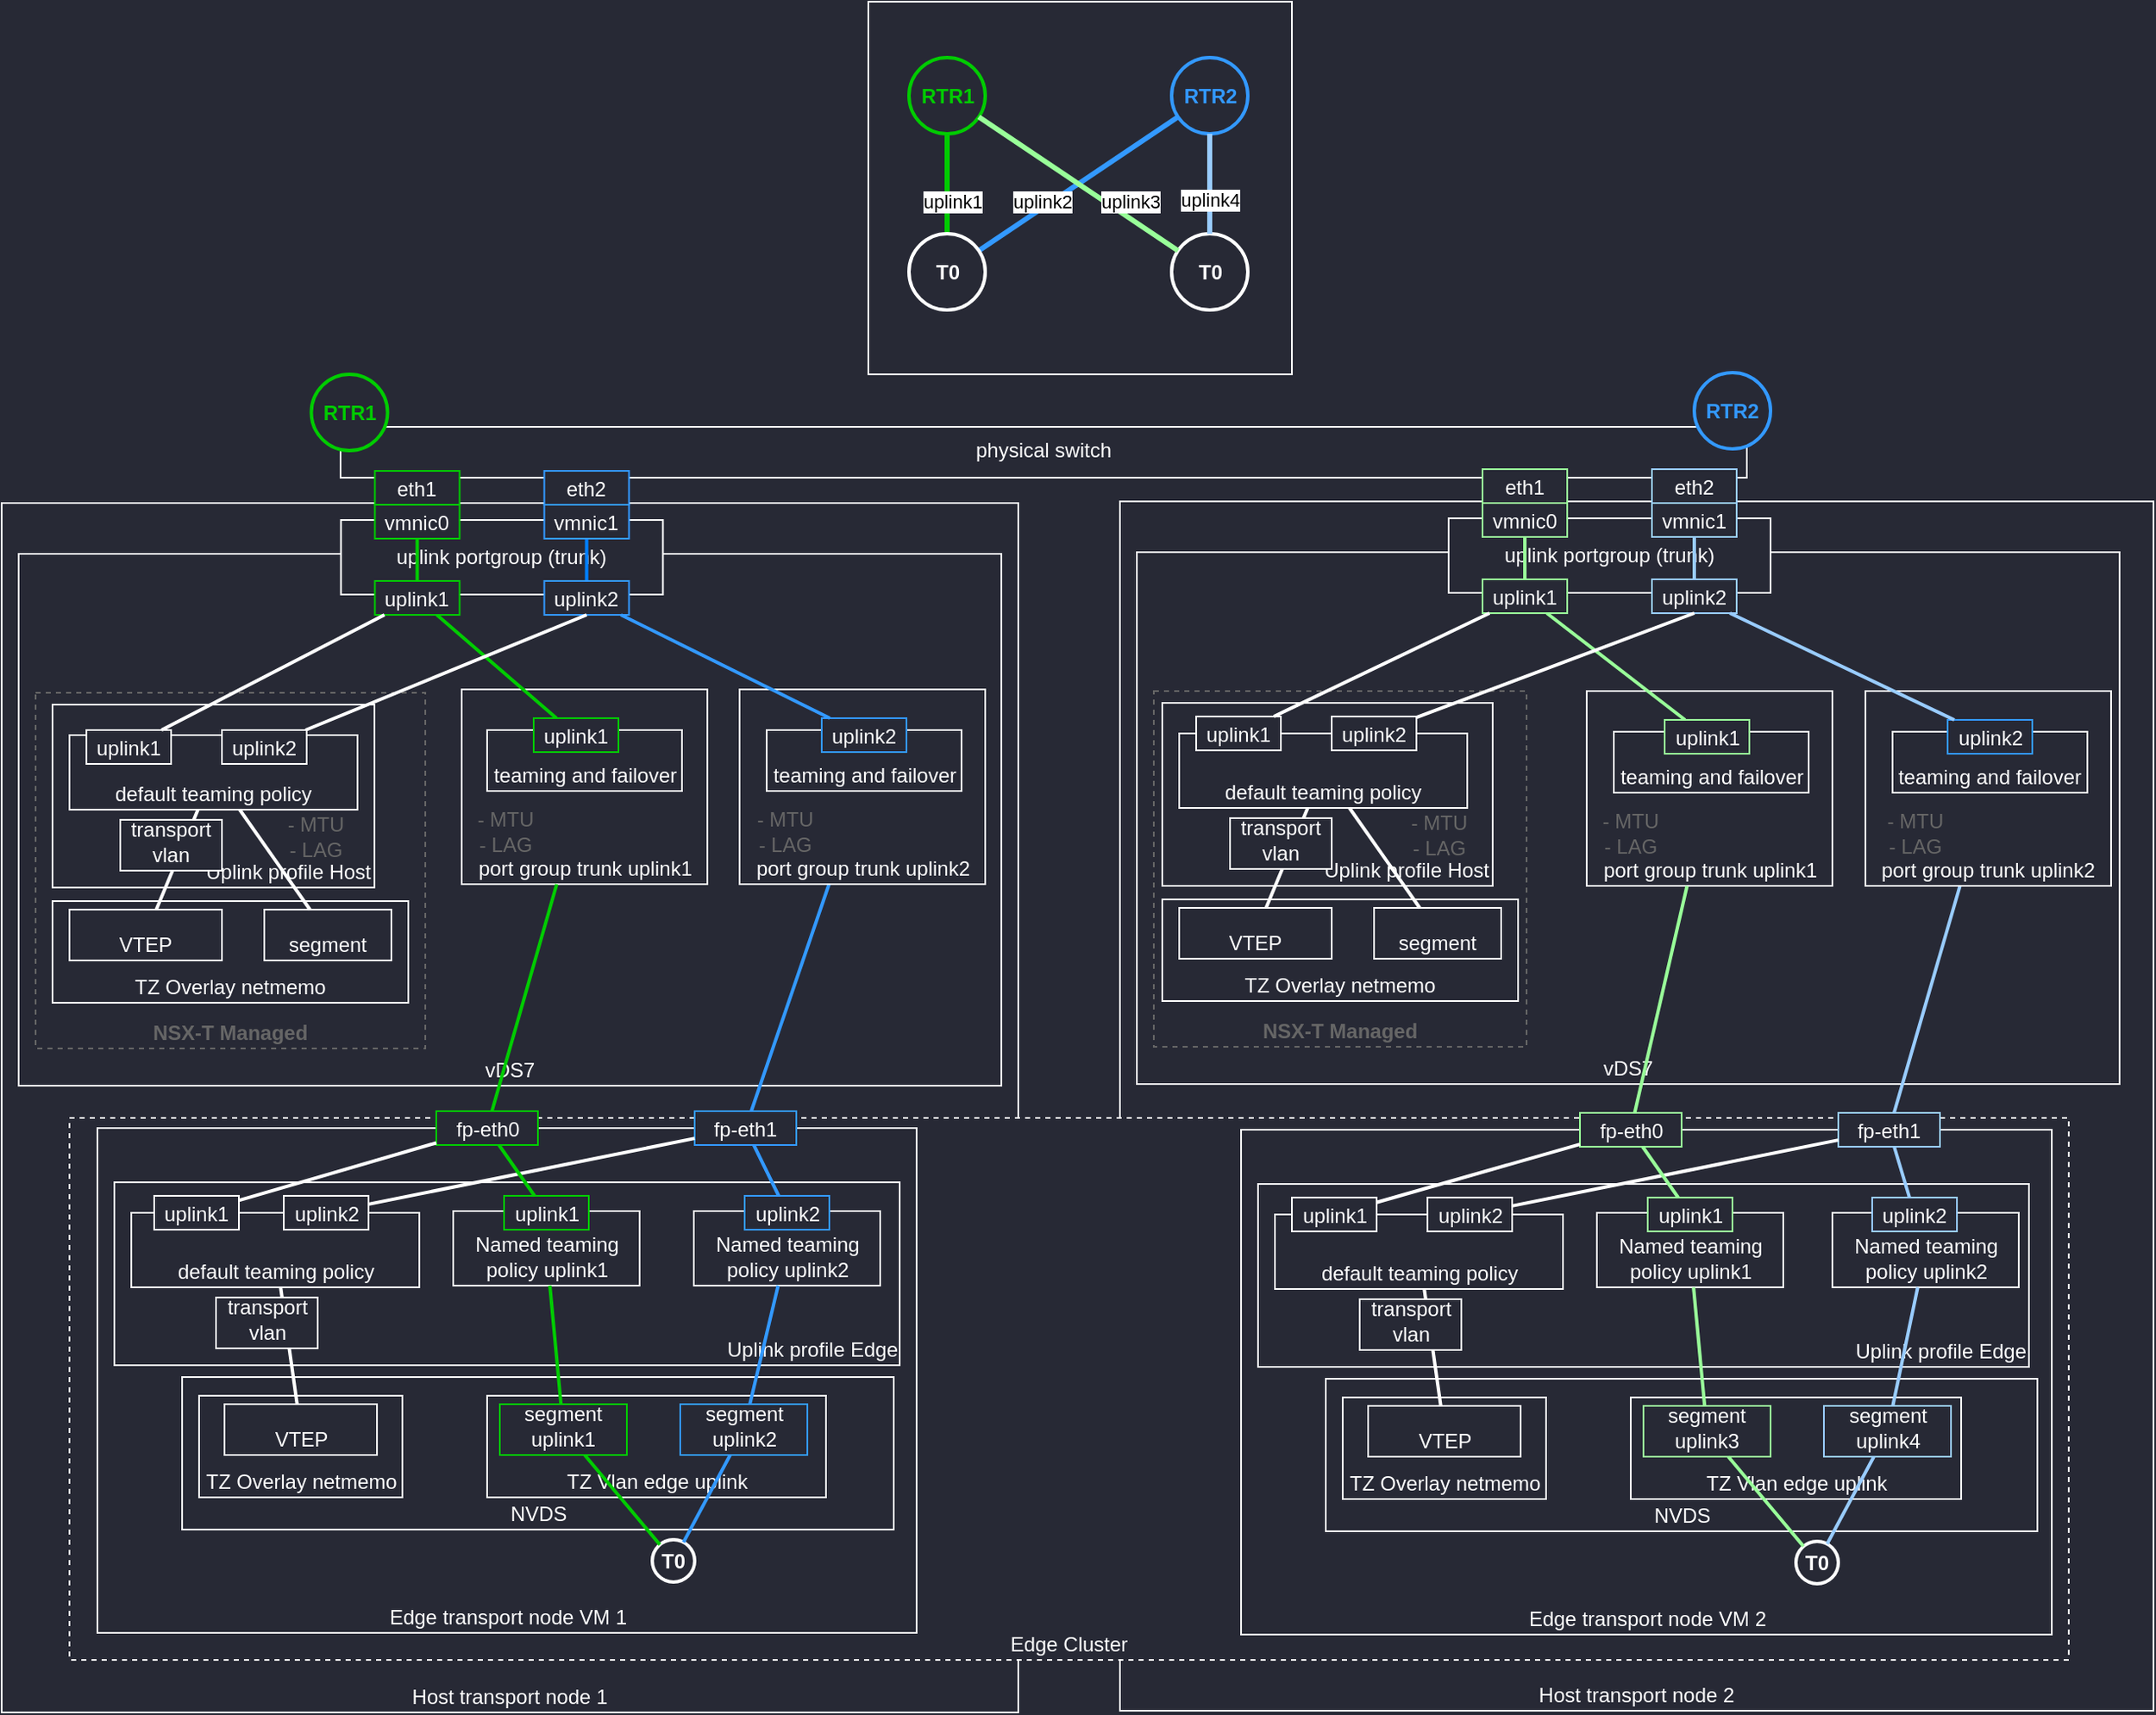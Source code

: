 <mxfile version="15.4.0" type="device" pages="3"><diagram id="P1fHEBh1LIr5ZDTnlWgY" name="Interco-Edge"><mxGraphModel dx="3869" dy="1632" grid="1" gridSize="10" guides="1" tooltips="1" connect="1" arrows="1" fold="1" page="1" pageScale="1" pageWidth="1169" pageHeight="827" background="#272935" math="0" shadow="0"><root><mxCell id="U7ItmBooe3EpavszrUYt-0"/><mxCell id="U7ItmBooe3EpavszrUYt-1" parent="U7ItmBooe3EpavszrUYt-0"/><mxCell id="NKwXHTsWlzmP0deal-BU-10" value="" style="rounded=0;whiteSpace=wrap;html=1;verticalAlign=middle;fontColor=#FFFFFF;labelBorderColor=none;labelBackgroundColor=none;strokeColor=#FFFFFF;fillColor=#272935;" parent="U7ItmBooe3EpavszrUYt-1" vertex="1"><mxGeometry x="-648.5" y="620" width="250" height="220" as="geometry"/></mxCell><mxCell id="PHZFF_zAoter4_CUNjkR-123" value="physical switch" style="rounded=0;whiteSpace=wrap;html=1;verticalAlign=top;fontColor=#FFFFFF;labelBorderColor=none;labelBackgroundColor=none;strokeColor=#FFFFFF;fillColor=#272935;" parent="U7ItmBooe3EpavszrUYt-1" vertex="1"><mxGeometry x="-960" y="871" width="830" height="30" as="geometry"/></mxCell><mxCell id="PHZFF_zAoter4_CUNjkR-280" value="Host transport node 2" style="rounded=0;whiteSpace=wrap;html=1;verticalAlign=bottom;strokeColor=#FFFFFF;fillColor=#272935;fontColor=#FFFFFF;" parent="U7ItmBooe3EpavszrUYt-1" vertex="1"><mxGeometry x="-500" y="915" width="610" height="714" as="geometry"/></mxCell><mxCell id="PHZFF_zAoter4_CUNjkR-0" value="Host transport node 1" style="rounded=0;whiteSpace=wrap;html=1;verticalAlign=bottom;strokeColor=#FFFFFF;fillColor=#272935;fontColor=#FFFFFF;" parent="U7ItmBooe3EpavszrUYt-1" vertex="1"><mxGeometry x="-1160" y="916" width="600" height="714" as="geometry"/></mxCell><mxCell id="PHZFF_zAoter4_CUNjkR-271" value="&lt;span&gt;Edge Cluster&lt;/span&gt;" style="rounded=0;whiteSpace=wrap;html=1;verticalAlign=bottom;strokeColor=#FFFFFF;fillColor=#272935;fontColor=#FFFFFF;dashed=1;" parent="U7ItmBooe3EpavszrUYt-1" vertex="1"><mxGeometry x="-1120" y="1279" width="1180" height="320" as="geometry"/></mxCell><mxCell id="PHZFF_zAoter4_CUNjkR-281" value="&lt;span&gt;Edge transport node VM 2&lt;/span&gt;" style="rounded=0;whiteSpace=wrap;html=1;verticalAlign=bottom;strokeColor=#FFFFFF;fillColor=#272935;fontColor=#FFFFFF;" parent="U7ItmBooe3EpavszrUYt-1" vertex="1"><mxGeometry x="-428.5" y="1286" width="478.5" height="298" as="geometry"/></mxCell><mxCell id="PHZFF_zAoter4_CUNjkR-282" value="NVDS" style="rounded=0;whiteSpace=wrap;html=1;verticalAlign=bottom;strokeColor=#FFFFFF;fillColor=#272935;fontColor=#FFFFFF;" parent="U7ItmBooe3EpavszrUYt-1" vertex="1"><mxGeometry x="-378.5" y="1433" width="420" height="90" as="geometry"/></mxCell><mxCell id="PHZFF_zAoter4_CUNjkR-283" value="Uplink profile Edge" style="rounded=0;whiteSpace=wrap;html=1;verticalAlign=bottom;strokeColor=#FFFFFF;fillColor=#272935;fontColor=#FFFFFF;align=right;" parent="U7ItmBooe3EpavszrUYt-1" vertex="1"><mxGeometry x="-418.5" y="1318" width="455" height="108" as="geometry"/></mxCell><mxCell id="PHZFF_zAoter4_CUNjkR-284" value="TZ Vlan edge uplink" style="rounded=0;whiteSpace=wrap;html=1;verticalAlign=bottom;strokeColor=#FFFFFF;fillColor=#272935;fontColor=#FFFFFF;" parent="U7ItmBooe3EpavszrUYt-1" vertex="1"><mxGeometry x="-198.5" y="1444" width="195" height="60" as="geometry"/></mxCell><mxCell id="PHZFF_zAoter4_CUNjkR-287" value="vDS7" style="rounded=0;whiteSpace=wrap;html=1;verticalAlign=bottom;strokeColor=#FFFFFF;fillColor=#272935;fontColor=#FFFFFF;" parent="U7ItmBooe3EpavszrUYt-1" vertex="1"><mxGeometry x="-490" y="945" width="580" height="314" as="geometry"/></mxCell><mxCell id="PHZFF_zAoter4_CUNjkR-288" value="&lt;font&gt;&lt;b&gt;NSX-T Managed&lt;/b&gt;&lt;/font&gt;" style="rounded=0;whiteSpace=wrap;html=1;verticalAlign=bottom;strokeColor=#666666;fillColor=#272935;fontColor=#666666;dashed=1;" parent="U7ItmBooe3EpavszrUYt-1" vertex="1"><mxGeometry x="-480" y="1027" width="220" height="210" as="geometry"/></mxCell><mxCell id="PHZFF_zAoter4_CUNjkR-289" value="port group trunk uplink1" style="rounded=0;whiteSpace=wrap;html=1;verticalAlign=bottom;fontColor=#FFFFFF;labelBorderColor=none;labelBackgroundColor=none;strokeColor=#FFFFFF;fillColor=#272935;" parent="U7ItmBooe3EpavszrUYt-1" vertex="1"><mxGeometry x="-224.5" y="1027" width="145" height="115" as="geometry"/></mxCell><mxCell id="PHZFF_zAoter4_CUNjkR-290" value="teaming and failover" style="rounded=0;whiteSpace=wrap;html=1;verticalAlign=bottom;strokeColor=#FFFFFF;fillColor=#272935;fontColor=#FFFFFF;" parent="U7ItmBooe3EpavszrUYt-1" vertex="1"><mxGeometry x="-208.5" y="1051" width="115" height="36" as="geometry"/></mxCell><mxCell id="PHZFF_zAoter4_CUNjkR-291" value="TZ Overlay netmemo" style="rounded=0;whiteSpace=wrap;html=1;verticalAlign=bottom;strokeColor=#FFFFFF;fillColor=#272935;fontColor=#FFFFFF;" parent="U7ItmBooe3EpavszrUYt-1" vertex="1"><mxGeometry x="-368.5" y="1444" width="120" height="60" as="geometry"/></mxCell><mxCell id="PHZFF_zAoter4_CUNjkR-292" value="VTEP" style="rounded=0;whiteSpace=wrap;html=1;verticalAlign=bottom;strokeColor=#FFFFFF;fillColor=#272935;fontColor=#FFFFFF;" parent="U7ItmBooe3EpavszrUYt-1" vertex="1"><mxGeometry x="-353.5" y="1449" width="90" height="30" as="geometry"/></mxCell><mxCell id="PHZFF_zAoter4_CUNjkR-293" value="segment&lt;br&gt;uplink3" style="rounded=0;whiteSpace=wrap;html=1;verticalAlign=bottom;strokeColor=#99FF99;fillColor=#272935;fontColor=#FFFFFF;" parent="U7ItmBooe3EpavszrUYt-1" vertex="1"><mxGeometry x="-191" y="1449" width="75" height="30" as="geometry"/></mxCell><mxCell id="PHZFF_zAoter4_CUNjkR-294" value="default teaming policy" style="rounded=0;whiteSpace=wrap;html=1;verticalAlign=bottom;strokeColor=#FFFFFF;fillColor=#272935;fontColor=#FFFFFF;" parent="U7ItmBooe3EpavszrUYt-1" vertex="1"><mxGeometry x="-408.5" y="1336" width="170" height="44" as="geometry"/></mxCell><mxCell id="PHZFF_zAoter4_CUNjkR-295" value="Named teaming policy uplink1" style="rounded=0;whiteSpace=wrap;html=1;verticalAlign=bottom;strokeColor=#FFFFFF;fillColor=#272935;fontColor=#FFFFFF;" parent="U7ItmBooe3EpavszrUYt-1" vertex="1"><mxGeometry x="-218.5" y="1335" width="110" height="44" as="geometry"/></mxCell><mxCell id="PHZFF_zAoter4_CUNjkR-296" value="fp-eth0" style="rounded=0;whiteSpace=wrap;html=1;verticalAlign=bottom;strokeColor=#99FF99;fillColor=#272935;fontColor=#FFFFFF;" parent="U7ItmBooe3EpavszrUYt-1" vertex="1"><mxGeometry x="-228.5" y="1276" width="60" height="20" as="geometry"/></mxCell><mxCell id="PHZFF_zAoter4_CUNjkR-297" value="uplink2" style="rounded=0;whiteSpace=wrap;html=1;verticalAlign=bottom;strokeColor=#FFFFFF;fillColor=#272935;fontColor=#FFFFFF;" parent="U7ItmBooe3EpavszrUYt-1" vertex="1"><mxGeometry x="-318.5" y="1326" width="50" height="20" as="geometry"/></mxCell><mxCell id="PHZFF_zAoter4_CUNjkR-298" value="uplink1" style="rounded=0;whiteSpace=wrap;html=1;verticalAlign=bottom;strokeColor=#99FF99;fillColor=#272935;fontColor=#FFFFFF;" parent="U7ItmBooe3EpavszrUYt-1" vertex="1"><mxGeometry x="-188.5" y="1326" width="50" height="20" as="geometry"/></mxCell><mxCell id="PHZFF_zAoter4_CUNjkR-300" value="fp-eth1" style="rounded=0;whiteSpace=wrap;html=1;verticalAlign=bottom;strokeColor=#99CCFF;fillColor=#272935;fontColor=#FFFFFF;" parent="U7ItmBooe3EpavszrUYt-1" vertex="1"><mxGeometry x="-76" y="1276" width="60" height="20" as="geometry"/></mxCell><mxCell id="PHZFF_zAoter4_CUNjkR-301" value="uplink1" style="rounded=0;whiteSpace=wrap;html=1;verticalAlign=bottom;strokeColor=#FFFFFF;fillColor=#272935;fontColor=#FFFFFF;" parent="U7ItmBooe3EpavszrUYt-1" vertex="1"><mxGeometry x="-398.5" y="1326" width="50" height="20" as="geometry"/></mxCell><mxCell id="PHZFF_zAoter4_CUNjkR-302" value="TZ Overlay netmemo" style="rounded=0;whiteSpace=wrap;html=1;verticalAlign=bottom;strokeColor=#FFFFFF;fillColor=#272935;fontColor=#FFFFFF;" parent="U7ItmBooe3EpavszrUYt-1" vertex="1"><mxGeometry x="-475" y="1150" width="210" height="60" as="geometry"/></mxCell><mxCell id="PHZFF_zAoter4_CUNjkR-303" value="VTEP" style="rounded=0;whiteSpace=wrap;html=1;verticalAlign=bottom;strokeColor=#FFFFFF;fillColor=#272935;fontColor=#FFFFFF;" parent="U7ItmBooe3EpavszrUYt-1" vertex="1"><mxGeometry x="-465" y="1155" width="90" height="30" as="geometry"/></mxCell><mxCell id="PHZFF_zAoter4_CUNjkR-304" value="segment" style="rounded=0;whiteSpace=wrap;html=1;verticalAlign=bottom;strokeColor=#FFFFFF;fillColor=#272935;fontColor=#FFFFFF;" parent="U7ItmBooe3EpavszrUYt-1" vertex="1"><mxGeometry x="-350" y="1155" width="75" height="30" as="geometry"/></mxCell><mxCell id="PHZFF_zAoter4_CUNjkR-305" value="Uplink profile Host" style="rounded=0;whiteSpace=wrap;html=1;verticalAlign=bottom;strokeColor=#FFFFFF;fillColor=#272935;fontColor=#FFFFFF;align=right;" parent="U7ItmBooe3EpavszrUYt-1" vertex="1"><mxGeometry x="-475" y="1034" width="195" height="108" as="geometry"/></mxCell><mxCell id="PHZFF_zAoter4_CUNjkR-306" value="default teaming policy" style="rounded=0;whiteSpace=wrap;html=1;verticalAlign=bottom;strokeColor=#FFFFFF;fillColor=#272935;fontColor=#FFFFFF;" parent="U7ItmBooe3EpavszrUYt-1" vertex="1"><mxGeometry x="-465" y="1052" width="170" height="44" as="geometry"/></mxCell><mxCell id="PHZFF_zAoter4_CUNjkR-308" value="uplink2" style="rounded=0;whiteSpace=wrap;html=1;verticalAlign=bottom;strokeColor=#FFFFFF;fillColor=#272935;fontColor=#FFFFFF;" parent="U7ItmBooe3EpavszrUYt-1" vertex="1"><mxGeometry x="-375" y="1042" width="50" height="20" as="geometry"/></mxCell><mxCell id="PHZFF_zAoter4_CUNjkR-311" value="uplink1" style="rounded=0;whiteSpace=wrap;html=1;verticalAlign=bottom;strokeColor=#FFFFFF;fillColor=#272935;fontColor=#FFFFFF;" parent="U7ItmBooe3EpavszrUYt-1" vertex="1"><mxGeometry x="-455" y="1042" width="50" height="20" as="geometry"/></mxCell><mxCell id="PHZFF_zAoter4_CUNjkR-312" style="edgeStyle=none;rounded=0;orthogonalLoop=1;jettySize=auto;html=1;fontColor=#FFFFFF;endArrow=none;endFill=0;strokeColor=#99FF99;strokeWidth=2;" parent="U7ItmBooe3EpavszrUYt-1" source="PHZFF_zAoter4_CUNjkR-313" target="PHZFF_zAoter4_CUNjkR-320" edge="1"><mxGeometry relative="1" as="geometry"/></mxCell><mxCell id="PHZFF_zAoter4_CUNjkR-313" value="uplink1" style="rounded=0;whiteSpace=wrap;html=1;verticalAlign=bottom;fontColor=#FFFFFF;labelBorderColor=none;labelBackgroundColor=none;strokeColor=#99FF99;fillColor=#272935;" parent="U7ItmBooe3EpavszrUYt-1" vertex="1"><mxGeometry x="-178.5" y="1044" width="50" height="20" as="geometry"/></mxCell><mxCell id="PHZFF_zAoter4_CUNjkR-315" value="uplink portgroup (trunk)" style="rounded=0;whiteSpace=wrap;html=1;verticalAlign=middle;fontColor=#FFFFFF;labelBorderColor=none;labelBackgroundColor=none;strokeColor=#FFFFFF;fillColor=#272935;" parent="U7ItmBooe3EpavszrUYt-1" vertex="1"><mxGeometry x="-306" y="925" width="190" height="44" as="geometry"/></mxCell><mxCell id="PHZFF_zAoter4_CUNjkR-316" value="" style="edgeStyle=none;rounded=0;orthogonalLoop=1;jettySize=auto;html=1;fontColor=#007FFF;endArrow=none;endFill=0;strokeColor=#99FF99;strokeWidth=2;" parent="U7ItmBooe3EpavszrUYt-1" source="PHZFF_zAoter4_CUNjkR-317" target="PHZFF_zAoter4_CUNjkR-320" edge="1"><mxGeometry relative="1" as="geometry"/></mxCell><mxCell id="PHZFF_zAoter4_CUNjkR-317" value="vmnic0" style="rounded=0;whiteSpace=wrap;html=1;verticalAlign=bottom;fontColor=#FFFFFF;labelBorderColor=none;labelBackgroundColor=none;strokeColor=#99FF99;fillColor=#272935;" parent="U7ItmBooe3EpavszrUYt-1" vertex="1"><mxGeometry x="-286" y="916" width="50" height="20" as="geometry"/></mxCell><mxCell id="PHZFF_zAoter4_CUNjkR-318" value="" style="edgeStyle=none;rounded=0;orthogonalLoop=1;jettySize=auto;html=1;fontColor=#007FFF;endArrow=none;endFill=0;strokeColor=#99CCFF;strokeWidth=2;" parent="U7ItmBooe3EpavszrUYt-1" source="PHZFF_zAoter4_CUNjkR-319" target="PHZFF_zAoter4_CUNjkR-321" edge="1"><mxGeometry relative="1" as="geometry"/></mxCell><mxCell id="PHZFF_zAoter4_CUNjkR-319" value="vmnic1" style="rounded=0;whiteSpace=wrap;html=1;verticalAlign=bottom;fontColor=#FFFFFF;labelBorderColor=none;labelBackgroundColor=none;strokeColor=#99CCFF;fillColor=#272935;" parent="U7ItmBooe3EpavszrUYt-1" vertex="1"><mxGeometry x="-186" y="916" width="50" height="20" as="geometry"/></mxCell><mxCell id="PHZFF_zAoter4_CUNjkR-320" value="uplink1" style="rounded=0;whiteSpace=wrap;html=1;verticalAlign=bottom;fontColor=#FFFFFF;labelBorderColor=none;labelBackgroundColor=none;strokeColor=#99FF99;fillColor=#272935;" parent="U7ItmBooe3EpavszrUYt-1" vertex="1"><mxGeometry x="-286" y="961" width="50" height="20" as="geometry"/></mxCell><mxCell id="PHZFF_zAoter4_CUNjkR-321" value="uplink2" style="rounded=0;whiteSpace=wrap;html=1;verticalAlign=bottom;fontColor=#FFFFFF;labelBorderColor=none;labelBackgroundColor=none;strokeColor=#99CCFF;fillColor=#272935;" parent="U7ItmBooe3EpavszrUYt-1" vertex="1"><mxGeometry x="-186" y="961" width="50" height="20" as="geometry"/></mxCell><mxCell id="PHZFF_zAoter4_CUNjkR-322" value="eth1" style="rounded=0;whiteSpace=wrap;html=1;verticalAlign=bottom;fontColor=#FFFFFF;labelBorderColor=none;labelBackgroundColor=none;strokeColor=#99FF99;fillColor=#272935;" parent="U7ItmBooe3EpavszrUYt-1" vertex="1"><mxGeometry x="-286" y="896" width="50" height="20" as="geometry"/></mxCell><mxCell id="PHZFF_zAoter4_CUNjkR-323" value="eth2" style="rounded=0;whiteSpace=wrap;html=1;verticalAlign=bottom;fontColor=#FFFFFF;labelBorderColor=none;labelBackgroundColor=none;strokeColor=#99CCFF;fillColor=#272935;" parent="U7ItmBooe3EpavszrUYt-1" vertex="1"><mxGeometry x="-186" y="896" width="50" height="20" as="geometry"/></mxCell><mxCell id="PHZFF_zAoter4_CUNjkR-325" style="edgeStyle=none;rounded=0;orthogonalLoop=1;jettySize=auto;html=1;fontColor=#FFFFFF;endArrow=none;endFill=0;strokeColor=#FFFFFF;strokeWidth=2;exitX=0.5;exitY=1;exitDx=0;exitDy=0;" parent="U7ItmBooe3EpavszrUYt-1" source="PHZFF_zAoter4_CUNjkR-321" target="PHZFF_zAoter4_CUNjkR-308" edge="1"><mxGeometry relative="1" as="geometry"><mxPoint x="-47.241" y="991" as="sourcePoint"/><mxPoint x="-104.138" y="1024" as="targetPoint"/></mxGeometry></mxCell><mxCell id="PHZFF_zAoter4_CUNjkR-326" style="edgeStyle=none;rounded=0;orthogonalLoop=1;jettySize=auto;html=1;fontColor=#FFFFFF;endArrow=none;endFill=0;strokeColor=#FFFFFF;strokeWidth=2;" parent="U7ItmBooe3EpavszrUYt-1" source="PHZFF_zAoter4_CUNjkR-320" target="PHZFF_zAoter4_CUNjkR-311" edge="1"><mxGeometry relative="1" as="geometry"><mxPoint x="-47.241" y="991" as="sourcePoint"/><mxPoint x="-104.138" y="1024" as="targetPoint"/></mxGeometry></mxCell><mxCell id="PHZFF_zAoter4_CUNjkR-327" style="edgeStyle=none;rounded=0;orthogonalLoop=1;jettySize=auto;html=1;fontColor=#FFFFFF;endArrow=none;endFill=0;strokeColor=#99FF99;strokeWidth=2;" parent="U7ItmBooe3EpavszrUYt-1" source="PHZFF_zAoter4_CUNjkR-296" target="PHZFF_zAoter4_CUNjkR-289" edge="1"><mxGeometry relative="1" as="geometry"><mxPoint x="-181.853" y="1048" as="sourcePoint"/><mxPoint x="-303.265" y="988" as="targetPoint"/></mxGeometry></mxCell><mxCell id="PHZFF_zAoter4_CUNjkR-328" style="edgeStyle=none;rounded=0;orthogonalLoop=1;jettySize=auto;html=1;fontColor=#FFFFFF;endArrow=none;endFill=0;strokeColor=#FFFFFF;strokeWidth=2;" parent="U7ItmBooe3EpavszrUYt-1" source="PHZFF_zAoter4_CUNjkR-301" target="PHZFF_zAoter4_CUNjkR-296" edge="1"><mxGeometry relative="1" as="geometry"><mxPoint x="-303.715" y="1302" as="sourcePoint"/><mxPoint x="-230.031" y="1148" as="targetPoint"/></mxGeometry></mxCell><mxCell id="PHZFF_zAoter4_CUNjkR-329" style="edgeStyle=none;rounded=0;orthogonalLoop=1;jettySize=auto;html=1;fontColor=#FFFFFF;endArrow=none;endFill=0;strokeColor=#FFFFFF;strokeWidth=2;" parent="U7ItmBooe3EpavszrUYt-1" source="PHZFF_zAoter4_CUNjkR-297" target="PHZFF_zAoter4_CUNjkR-300" edge="1"><mxGeometry relative="1" as="geometry"><mxPoint x="-336.192" y="1336" as="sourcePoint"/><mxPoint x="-320.038" y="1322" as="targetPoint"/></mxGeometry></mxCell><mxCell id="PHZFF_zAoter4_CUNjkR-330" style="edgeStyle=none;rounded=0;orthogonalLoop=1;jettySize=auto;html=1;fontColor=#FFFFFF;endArrow=none;endFill=0;strokeColor=#99FF99;strokeWidth=2;" parent="U7ItmBooe3EpavszrUYt-1" source="PHZFF_zAoter4_CUNjkR-296" target="PHZFF_zAoter4_CUNjkR-298" edge="1"><mxGeometry relative="1" as="geometry"><mxPoint x="-238.5" y="1339.383" as="sourcePoint"/><mxPoint x="-186" y="1321.957" as="targetPoint"/></mxGeometry></mxCell><mxCell id="PHZFF_zAoter4_CUNjkR-332" style="edgeStyle=none;rounded=0;orthogonalLoop=1;jettySize=auto;html=1;fontColor=#FFFFFF;endArrow=none;endFill=0;strokeColor=#99FF99;strokeWidth=2;" parent="U7ItmBooe3EpavszrUYt-1" source="PHZFF_zAoter4_CUNjkR-295" target="PHZFF_zAoter4_CUNjkR-293" edge="1"><mxGeometry relative="1" as="geometry"><mxPoint x="-134.846" y="1322" as="sourcePoint"/><mxPoint x="-105.231" y="1336" as="targetPoint"/></mxGeometry></mxCell><mxCell id="PHZFF_zAoter4_CUNjkR-333" style="edgeStyle=none;rounded=0;orthogonalLoop=1;jettySize=auto;html=1;fontColor=#FFFFFF;endArrow=none;endFill=0;strokeColor=#FFFFFF;strokeWidth=2;" parent="U7ItmBooe3EpavszrUYt-1" source="PHZFF_zAoter4_CUNjkR-294" target="PHZFF_zAoter4_CUNjkR-292" edge="1"><mxGeometry relative="1" as="geometry"><mxPoint x="-119.668" y="1389" as="sourcePoint"/><mxPoint x="-139.294" y="1459" as="targetPoint"/></mxGeometry></mxCell><mxCell id="PHZFF_zAoter4_CUNjkR-334" style="edgeStyle=none;rounded=0;orthogonalLoop=1;jettySize=auto;html=1;fontColor=#FFFFFF;endArrow=none;endFill=0;strokeColor=#FFFFFF;strokeWidth=2;" parent="U7ItmBooe3EpavszrUYt-1" source="PHZFF_zAoter4_CUNjkR-306" target="PHZFF_zAoter4_CUNjkR-303" edge="1"><mxGeometry relative="1" as="geometry"><mxPoint x="-19.048" y="1408" as="sourcePoint"/><mxPoint x="-5.952" y="1441" as="targetPoint"/></mxGeometry></mxCell><mxCell id="PHZFF_zAoter4_CUNjkR-335" style="edgeStyle=none;rounded=0;orthogonalLoop=1;jettySize=auto;html=1;fontColor=#FFFFFF;endArrow=none;endFill=0;strokeColor=#FFFFFF;strokeWidth=2;" parent="U7ItmBooe3EpavszrUYt-1" source="PHZFF_zAoter4_CUNjkR-306" target="PHZFF_zAoter4_CUNjkR-304" edge="1"><mxGeometry relative="1" as="geometry"><mxPoint x="-384.906" y="1142" as="sourcePoint"/><mxPoint x="-400.094" y="1165" as="targetPoint"/></mxGeometry></mxCell><mxCell id="PHZFF_zAoter4_CUNjkR-336" value="transport vlan" style="rounded=0;whiteSpace=wrap;html=1;verticalAlign=bottom;strokeColor=#FFFFFF;fillColor=#272935;fontColor=#FFFFFF;" parent="U7ItmBooe3EpavszrUYt-1" vertex="1"><mxGeometry x="-435" y="1102" width="60" height="30" as="geometry"/></mxCell><mxCell id="PHZFF_zAoter4_CUNjkR-337" value="- MTU&lt;br&gt;- LAG" style="text;html=1;align=center;verticalAlign=middle;resizable=0;points=[];autosize=1;strokeColor=none;fillColor=none;fontColor=#666666;" parent="U7ItmBooe3EpavszrUYt-1" vertex="1"><mxGeometry x="-337.5" y="1097" width="50" height="30" as="geometry"/></mxCell><mxCell id="PHZFF_zAoter4_CUNjkR-338" style="edgeStyle=none;rounded=0;orthogonalLoop=1;jettySize=auto;html=1;fontColor=#FFFFFF;endArrow=none;endFill=0;strokeColor=#99CCFF;strokeWidth=2;" parent="U7ItmBooe3EpavszrUYt-1" source="PHZFF_zAoter4_CUNjkR-300" target="PHZFF_zAoter4_CUNjkR-345" edge="1"><mxGeometry relative="1" as="geometry"><mxPoint x="-203.715" y="1281.0" as="sourcePoint"/><mxPoint x="-130.031" y="1127" as="targetPoint"/></mxGeometry></mxCell><mxCell id="PHZFF_zAoter4_CUNjkR-339" value="Named teaming policy uplink2" style="rounded=0;whiteSpace=wrap;html=1;verticalAlign=bottom;strokeColor=#FFFFFF;fillColor=#272935;fontColor=#FFFFFF;" parent="U7ItmBooe3EpavszrUYt-1" vertex="1"><mxGeometry x="-79.5" y="1335" width="110" height="44" as="geometry"/></mxCell><mxCell id="PHZFF_zAoter4_CUNjkR-341" value="uplink2" style="rounded=0;whiteSpace=wrap;html=1;verticalAlign=bottom;strokeColor=#99CCFF;fillColor=#272935;fontColor=#FFFFFF;" parent="U7ItmBooe3EpavszrUYt-1" vertex="1"><mxGeometry x="-56" y="1326" width="50" height="20" as="geometry"/></mxCell><mxCell id="PHZFF_zAoter4_CUNjkR-342" value="transport vlan" style="rounded=0;whiteSpace=wrap;html=1;verticalAlign=bottom;strokeColor=#FFFFFF;fillColor=#272935;fontColor=#FFFFFF;" parent="U7ItmBooe3EpavszrUYt-1" vertex="1"><mxGeometry x="-358.5" y="1386" width="60" height="30" as="geometry"/></mxCell><mxCell id="PHZFF_zAoter4_CUNjkR-343" style="edgeStyle=none;rounded=0;orthogonalLoop=1;jettySize=auto;html=1;fontColor=#FFFFFF;endArrow=none;endFill=0;strokeColor=#99CCFF;strokeWidth=2;" parent="U7ItmBooe3EpavszrUYt-1" source="PHZFF_zAoter4_CUNjkR-300" target="PHZFF_zAoter4_CUNjkR-341" edge="1"><mxGeometry relative="1" as="geometry"><mxPoint x="-142.25" y="1301" as="sourcePoint"/><mxPoint x="-94.125" y="1336" as="targetPoint"/></mxGeometry></mxCell><mxCell id="PHZFF_zAoter4_CUNjkR-345" value="port group trunk uplink2" style="rounded=0;whiteSpace=wrap;html=1;verticalAlign=bottom;fontColor=#FFFFFF;labelBorderColor=none;labelBackgroundColor=none;strokeColor=#FFFFFF;fillColor=#272935;" parent="U7ItmBooe3EpavszrUYt-1" vertex="1"><mxGeometry x="-60" y="1027" width="145" height="115" as="geometry"/></mxCell><mxCell id="PHZFF_zAoter4_CUNjkR-346" value="teaming and failover" style="rounded=0;whiteSpace=wrap;html=1;verticalAlign=bottom;strokeColor=#FFFFFF;fillColor=#272935;fontColor=#FFFFFF;" parent="U7ItmBooe3EpavszrUYt-1" vertex="1"><mxGeometry x="-44" y="1051" width="115" height="36" as="geometry"/></mxCell><mxCell id="PHZFF_zAoter4_CUNjkR-348" value="uplink2" style="rounded=0;whiteSpace=wrap;html=1;verticalAlign=bottom;fontColor=#FFFFFF;labelBorderColor=none;labelBackgroundColor=none;strokeColor=#3399FF;fillColor=#272935;" parent="U7ItmBooe3EpavszrUYt-1" vertex="1"><mxGeometry x="-11.5" y="1044" width="50" height="20" as="geometry"/></mxCell><mxCell id="PHZFF_zAoter4_CUNjkR-349" value="- MTU&lt;br&gt;- LAG" style="text;html=1;align=center;verticalAlign=middle;resizable=0;points=[];autosize=1;strokeColor=none;fillColor=none;fontColor=#666666;" parent="U7ItmBooe3EpavszrUYt-1" vertex="1"><mxGeometry x="-224.5" y="1096" width="50" height="30" as="geometry"/></mxCell><mxCell id="PHZFF_zAoter4_CUNjkR-350" value="- MTU&lt;br&gt;- LAG" style="text;html=1;align=center;verticalAlign=middle;resizable=0;points=[];autosize=1;strokeColor=none;fillColor=none;fontColor=#666666;" parent="U7ItmBooe3EpavszrUYt-1" vertex="1"><mxGeometry x="-56" y="1096" width="50" height="30" as="geometry"/></mxCell><mxCell id="PHZFF_zAoter4_CUNjkR-351" style="edgeStyle=none;rounded=0;orthogonalLoop=1;jettySize=auto;html=1;fontColor=#FFFFFF;endArrow=none;endFill=0;strokeColor=#99CCFF;strokeWidth=2;" parent="U7ItmBooe3EpavszrUYt-1" source="PHZFF_zAoter4_CUNjkR-348" target="PHZFF_zAoter4_CUNjkR-321" edge="1"><mxGeometry relative="1" as="geometry"><mxPoint x="96.5" y="1050" as="sourcePoint"/><mxPoint x="-11.667" y="991" as="targetPoint"/></mxGeometry></mxCell><mxCell id="PHZFF_zAoter4_CUNjkR-353" value="segment&lt;br&gt;uplink4" style="rounded=0;whiteSpace=wrap;html=1;verticalAlign=bottom;strokeColor=#99CCFF;fillColor=#272935;fontColor=#FFFFFF;" parent="U7ItmBooe3EpavszrUYt-1" vertex="1"><mxGeometry x="-84.5" y="1449" width="75" height="30" as="geometry"/></mxCell><mxCell id="PHZFF_zAoter4_CUNjkR-354" style="edgeStyle=none;rounded=0;orthogonalLoop=1;jettySize=auto;html=1;fontColor=#FFFFFF;endArrow=none;endFill=0;strokeColor=#99CCFF;strokeWidth=2;" parent="U7ItmBooe3EpavszrUYt-1" source="PHZFF_zAoter4_CUNjkR-339" target="PHZFF_zAoter4_CUNjkR-353" edge="1"><mxGeometry relative="1" as="geometry"><mxPoint x="-119.668" y="1389" as="sourcePoint"/><mxPoint x="-139.294" y="1459" as="targetPoint"/></mxGeometry></mxCell><mxCell id="PHZFF_zAoter4_CUNjkR-355" value="&lt;b&gt;T0&lt;/b&gt;" style="ellipse;whiteSpace=wrap;html=1;aspect=fixed;labelBackgroundColor=none;fontColor=#FFFFFF;strokeColor=#FFFFFF;fillColor=#272935;align=center;verticalAlign=middle;strokeWidth=2;" parent="U7ItmBooe3EpavszrUYt-1" vertex="1"><mxGeometry x="-101" y="1529" width="25" height="25" as="geometry"/></mxCell><mxCell id="PHZFF_zAoter4_CUNjkR-356" style="edgeStyle=none;rounded=0;orthogonalLoop=1;jettySize=auto;html=1;fontColor=#FFFFFF;endArrow=none;endFill=0;strokeColor=#99FF99;strokeWidth=2;" parent="U7ItmBooe3EpavszrUYt-1" source="PHZFF_zAoter4_CUNjkR-293" target="PHZFF_zAoter4_CUNjkR-355" edge="1"><mxGeometry relative="1" as="geometry"><mxPoint x="60.868" y="1390" as="sourcePoint"/><mxPoint x="-19.524" y="1459" as="targetPoint"/></mxGeometry></mxCell><mxCell id="PHZFF_zAoter4_CUNjkR-357" style="edgeStyle=none;rounded=0;orthogonalLoop=1;jettySize=auto;html=1;fontColor=#FFFFFF;endArrow=none;endFill=0;strokeColor=#99CCFF;strokeWidth=2;" parent="U7ItmBooe3EpavszrUYt-1" source="PHZFF_zAoter4_CUNjkR-353" target="PHZFF_zAoter4_CUNjkR-355" edge="1"><mxGeometry relative="1" as="geometry"><mxPoint x="-130.921" y="1489" as="sourcePoint"/><mxPoint x="-86.5" y="1542" as="targetPoint"/></mxGeometry></mxCell><mxCell id="PHZFF_zAoter4_CUNjkR-1" value="&lt;span&gt;Edge transport node VM 1&lt;/span&gt;" style="rounded=0;whiteSpace=wrap;html=1;verticalAlign=bottom;strokeColor=#FFFFFF;fillColor=#272935;fontColor=#FFFFFF;" parent="U7ItmBooe3EpavszrUYt-1" vertex="1"><mxGeometry x="-1103.5" y="1285" width="483.5" height="298" as="geometry"/></mxCell><mxCell id="PHZFF_zAoter4_CUNjkR-2" value="NVDS" style="rounded=0;whiteSpace=wrap;html=1;verticalAlign=bottom;strokeColor=#FFFFFF;fillColor=#272935;fontColor=#FFFFFF;" parent="U7ItmBooe3EpavszrUYt-1" vertex="1"><mxGeometry x="-1053.5" y="1432" width="420" height="90" as="geometry"/></mxCell><mxCell id="PHZFF_zAoter4_CUNjkR-3" value="Uplink profile Edge" style="rounded=0;whiteSpace=wrap;html=1;verticalAlign=bottom;strokeColor=#FFFFFF;fillColor=#272935;fontColor=#FFFFFF;align=right;" parent="U7ItmBooe3EpavszrUYt-1" vertex="1"><mxGeometry x="-1093.5" y="1317" width="463.5" height="108" as="geometry"/></mxCell><mxCell id="PHZFF_zAoter4_CUNjkR-4" value="TZ Vlan edge uplink" style="rounded=0;whiteSpace=wrap;html=1;verticalAlign=bottom;strokeColor=#FFFFFF;fillColor=#272935;fontColor=#FFFFFF;" parent="U7ItmBooe3EpavszrUYt-1" vertex="1"><mxGeometry x="-873.5" y="1443" width="200" height="60" as="geometry"/></mxCell><mxCell id="PHZFF_zAoter4_CUNjkR-119" value="vDS7" style="rounded=0;whiteSpace=wrap;html=1;verticalAlign=bottom;strokeColor=#FFFFFF;fillColor=#272935;fontColor=#FFFFFF;" parent="U7ItmBooe3EpavszrUYt-1" vertex="1"><mxGeometry x="-1150" y="946" width="580" height="314" as="geometry"/></mxCell><mxCell id="PHZFF_zAoter4_CUNjkR-120" value="&lt;font&gt;&lt;b&gt;NSX-T Managed&lt;/b&gt;&lt;/font&gt;" style="rounded=0;whiteSpace=wrap;html=1;verticalAlign=bottom;strokeColor=#666666;fillColor=#272935;fontColor=#666666;dashed=1;" parent="U7ItmBooe3EpavszrUYt-1" vertex="1"><mxGeometry x="-1140" y="1028" width="230" height="210" as="geometry"/></mxCell><mxCell id="PHZFF_zAoter4_CUNjkR-121" value="port group trunk uplink1" style="rounded=0;whiteSpace=wrap;html=1;verticalAlign=bottom;fontColor=#FFFFFF;labelBorderColor=none;labelBackgroundColor=none;strokeColor=#FFFFFF;fillColor=#272935;" parent="U7ItmBooe3EpavszrUYt-1" vertex="1"><mxGeometry x="-888.5" y="1026" width="145" height="115" as="geometry"/></mxCell><mxCell id="PHZFF_zAoter4_CUNjkR-122" value="teaming and failover" style="rounded=0;whiteSpace=wrap;html=1;verticalAlign=bottom;strokeColor=#FFFFFF;fillColor=#272935;fontColor=#FFFFFF;" parent="U7ItmBooe3EpavszrUYt-1" vertex="1"><mxGeometry x="-873.5" y="1050" width="115" height="36" as="geometry"/></mxCell><mxCell id="PHZFF_zAoter4_CUNjkR-124" value="TZ Overlay netmemo" style="rounded=0;whiteSpace=wrap;html=1;verticalAlign=bottom;strokeColor=#FFFFFF;fillColor=#272935;fontColor=#FFFFFF;" parent="U7ItmBooe3EpavszrUYt-1" vertex="1"><mxGeometry x="-1043.5" y="1443" width="120" height="60" as="geometry"/></mxCell><mxCell id="PHZFF_zAoter4_CUNjkR-125" value="VTEP" style="rounded=0;whiteSpace=wrap;html=1;verticalAlign=bottom;strokeColor=#FFFFFF;fillColor=#272935;fontColor=#FFFFFF;" parent="U7ItmBooe3EpavszrUYt-1" vertex="1"><mxGeometry x="-1028.5" y="1448" width="90" height="30" as="geometry"/></mxCell><mxCell id="PHZFF_zAoter4_CUNjkR-126" value="segment&lt;br&gt;uplink1" style="rounded=0;whiteSpace=wrap;html=1;verticalAlign=bottom;strokeColor=#00CC00;fillColor=#272935;fontColor=#FFFFFF;" parent="U7ItmBooe3EpavszrUYt-1" vertex="1"><mxGeometry x="-866" y="1448" width="75" height="30" as="geometry"/></mxCell><mxCell id="PHZFF_zAoter4_CUNjkR-127" value="default teaming policy" style="rounded=0;whiteSpace=wrap;html=1;verticalAlign=bottom;strokeColor=#FFFFFF;fillColor=#272935;fontColor=#FFFFFF;" parent="U7ItmBooe3EpavszrUYt-1" vertex="1"><mxGeometry x="-1083.5" y="1335" width="170" height="44" as="geometry"/></mxCell><mxCell id="PHZFF_zAoter4_CUNjkR-128" value="Named teaming policy uplink1" style="rounded=0;whiteSpace=wrap;html=1;verticalAlign=bottom;strokeColor=#FFFFFF;fillColor=#272935;fontColor=#FFFFFF;" parent="U7ItmBooe3EpavszrUYt-1" vertex="1"><mxGeometry x="-893.5" y="1334" width="110" height="44" as="geometry"/></mxCell><mxCell id="PHZFF_zAoter4_CUNjkR-129" value="fp-eth0" style="rounded=0;whiteSpace=wrap;html=1;verticalAlign=bottom;strokeColor=#00CC00;fillColor=#272935;fontColor=#FFFFFF;" parent="U7ItmBooe3EpavszrUYt-1" vertex="1"><mxGeometry x="-903.5" y="1275" width="60" height="20" as="geometry"/></mxCell><mxCell id="PHZFF_zAoter4_CUNjkR-130" value="uplink2" style="rounded=0;whiteSpace=wrap;html=1;verticalAlign=bottom;strokeColor=#FFFFFF;fillColor=#272935;fontColor=#FFFFFF;" parent="U7ItmBooe3EpavszrUYt-1" vertex="1"><mxGeometry x="-993.5" y="1325" width="50" height="20" as="geometry"/></mxCell><mxCell id="PHZFF_zAoter4_CUNjkR-131" value="uplink1" style="rounded=0;whiteSpace=wrap;html=1;verticalAlign=bottom;strokeColor=#00CC00;fillColor=#272935;fontColor=#FFFFFF;" parent="U7ItmBooe3EpavszrUYt-1" vertex="1"><mxGeometry x="-863.5" y="1325" width="50" height="20" as="geometry"/></mxCell><mxCell id="PHZFF_zAoter4_CUNjkR-133" value="fp-eth1" style="rounded=0;whiteSpace=wrap;html=1;verticalAlign=bottom;strokeColor=#3399FF;fillColor=#272935;fontColor=#FFFFFF;" parent="U7ItmBooe3EpavszrUYt-1" vertex="1"><mxGeometry x="-751" y="1275" width="60" height="20" as="geometry"/></mxCell><mxCell id="PHZFF_zAoter4_CUNjkR-135" value="TZ Overlay netmemo" style="rounded=0;whiteSpace=wrap;html=1;verticalAlign=bottom;strokeColor=#FFFFFF;fillColor=#272935;fontColor=#FFFFFF;" parent="U7ItmBooe3EpavszrUYt-1" vertex="1"><mxGeometry x="-1130" y="1151" width="210" height="60" as="geometry"/></mxCell><mxCell id="PHZFF_zAoter4_CUNjkR-136" value="VTEP" style="rounded=0;whiteSpace=wrap;html=1;verticalAlign=bottom;strokeColor=#FFFFFF;fillColor=#272935;fontColor=#FFFFFF;" parent="U7ItmBooe3EpavszrUYt-1" vertex="1"><mxGeometry x="-1120" y="1156" width="90" height="30" as="geometry"/></mxCell><mxCell id="PHZFF_zAoter4_CUNjkR-137" value="segment" style="rounded=0;whiteSpace=wrap;html=1;verticalAlign=bottom;strokeColor=#FFFFFF;fillColor=#272935;fontColor=#FFFFFF;" parent="U7ItmBooe3EpavszrUYt-1" vertex="1"><mxGeometry x="-1005" y="1156" width="75" height="30" as="geometry"/></mxCell><mxCell id="PHZFF_zAoter4_CUNjkR-138" value="Uplink profile Host" style="rounded=0;whiteSpace=wrap;html=1;verticalAlign=bottom;strokeColor=#FFFFFF;fillColor=#272935;fontColor=#FFFFFF;align=right;" parent="U7ItmBooe3EpavszrUYt-1" vertex="1"><mxGeometry x="-1130" y="1035" width="190" height="108" as="geometry"/></mxCell><mxCell id="PHZFF_zAoter4_CUNjkR-139" value="default teaming policy" style="rounded=0;whiteSpace=wrap;html=1;verticalAlign=bottom;strokeColor=#FFFFFF;fillColor=#272935;fontColor=#FFFFFF;" parent="U7ItmBooe3EpavszrUYt-1" vertex="1"><mxGeometry x="-1120" y="1053" width="170" height="44" as="geometry"/></mxCell><mxCell id="PHZFF_zAoter4_CUNjkR-141" value="uplink2" style="rounded=0;whiteSpace=wrap;html=1;verticalAlign=bottom;strokeColor=#FFFFFF;fillColor=#272935;fontColor=#FFFFFF;" parent="U7ItmBooe3EpavszrUYt-1" vertex="1"><mxGeometry x="-1030" y="1050" width="50" height="20" as="geometry"/></mxCell><mxCell id="PHZFF_zAoter4_CUNjkR-144" value="uplink1" style="rounded=0;whiteSpace=wrap;html=1;verticalAlign=bottom;strokeColor=#FFFFFF;fillColor=#272935;fontColor=#FFFFFF;" parent="U7ItmBooe3EpavszrUYt-1" vertex="1"><mxGeometry x="-1110" y="1050" width="50" height="20" as="geometry"/></mxCell><mxCell id="PHZFF_zAoter4_CUNjkR-145" style="edgeStyle=none;rounded=0;orthogonalLoop=1;jettySize=auto;html=1;fontColor=#FFFFFF;endArrow=none;endFill=0;strokeColor=#00CC00;strokeWidth=2;" parent="U7ItmBooe3EpavszrUYt-1" source="PHZFF_zAoter4_CUNjkR-146" target="PHZFF_zAoter4_CUNjkR-151" edge="1"><mxGeometry relative="1" as="geometry"/></mxCell><mxCell id="PHZFF_zAoter4_CUNjkR-146" value="uplink1" style="rounded=0;whiteSpace=wrap;html=1;verticalAlign=bottom;fontColor=#FFFFFF;labelBorderColor=none;labelBackgroundColor=none;strokeColor=#00CC00;fillColor=#272935;" parent="U7ItmBooe3EpavszrUYt-1" vertex="1"><mxGeometry x="-846" y="1043" width="50" height="20" as="geometry"/></mxCell><mxCell id="PHZFF_zAoter4_CUNjkR-148" value="uplink portgroup (trunk)" style="rounded=0;whiteSpace=wrap;html=1;verticalAlign=middle;fontColor=#FFFFFF;labelBorderColor=none;labelBackgroundColor=none;strokeColor=#FFFFFF;fillColor=#272935;" parent="U7ItmBooe3EpavszrUYt-1" vertex="1"><mxGeometry x="-959.75" y="926" width="190" height="44" as="geometry"/></mxCell><mxCell id="PHZFF_zAoter4_CUNjkR-276" value="" style="edgeStyle=none;rounded=0;orthogonalLoop=1;jettySize=auto;html=1;fontColor=#00CC00;endArrow=none;endFill=0;strokeColor=#00CC00;strokeWidth=2;" parent="U7ItmBooe3EpavszrUYt-1" source="PHZFF_zAoter4_CUNjkR-149" target="PHZFF_zAoter4_CUNjkR-151" edge="1"><mxGeometry relative="1" as="geometry"/></mxCell><mxCell id="PHZFF_zAoter4_CUNjkR-149" value="vmnic0" style="rounded=0;whiteSpace=wrap;html=1;verticalAlign=bottom;fontColor=#FFFFFF;labelBorderColor=none;labelBackgroundColor=none;strokeColor=#00CC00;fillColor=#272935;" parent="U7ItmBooe3EpavszrUYt-1" vertex="1"><mxGeometry x="-939.75" y="917" width="50" height="20" as="geometry"/></mxCell><mxCell id="PHZFF_zAoter4_CUNjkR-277" value="" style="edgeStyle=none;rounded=0;orthogonalLoop=1;jettySize=auto;html=1;fontColor=#007FFF;endArrow=none;endFill=0;strokeColor=#007FFF;strokeWidth=2;" parent="U7ItmBooe3EpavszrUYt-1" source="PHZFF_zAoter4_CUNjkR-150" target="PHZFF_zAoter4_CUNjkR-152" edge="1"><mxGeometry relative="1" as="geometry"/></mxCell><mxCell id="PHZFF_zAoter4_CUNjkR-150" value="vmnic1" style="rounded=0;whiteSpace=wrap;html=1;verticalAlign=bottom;fontColor=#FFFFFF;labelBorderColor=none;labelBackgroundColor=none;strokeColor=#3399FF;fillColor=#272935;" parent="U7ItmBooe3EpavszrUYt-1" vertex="1"><mxGeometry x="-839.75" y="917" width="50" height="20" as="geometry"/></mxCell><mxCell id="PHZFF_zAoter4_CUNjkR-151" value="uplink1" style="rounded=0;whiteSpace=wrap;html=1;verticalAlign=bottom;fontColor=#FFFFFF;labelBorderColor=none;labelBackgroundColor=none;strokeColor=#00CC00;fillColor=#272935;" parent="U7ItmBooe3EpavszrUYt-1" vertex="1"><mxGeometry x="-939.75" y="962" width="50" height="20" as="geometry"/></mxCell><mxCell id="PHZFF_zAoter4_CUNjkR-152" value="uplink2" style="rounded=0;whiteSpace=wrap;html=1;verticalAlign=bottom;fontColor=#FFFFFF;labelBorderColor=none;labelBackgroundColor=none;strokeColor=#3399FF;fillColor=#272935;" parent="U7ItmBooe3EpavszrUYt-1" vertex="1"><mxGeometry x="-839.75" y="962" width="50" height="20" as="geometry"/></mxCell><mxCell id="PHZFF_zAoter4_CUNjkR-153" value="eth1" style="rounded=0;whiteSpace=wrap;html=1;verticalAlign=bottom;fontColor=#FFFFFF;labelBorderColor=none;labelBackgroundColor=none;strokeColor=#00CC00;fillColor=#272935;" parent="U7ItmBooe3EpavszrUYt-1" vertex="1"><mxGeometry x="-939.75" y="897" width="50" height="20" as="geometry"/></mxCell><mxCell id="PHZFF_zAoter4_CUNjkR-154" value="eth2" style="rounded=0;whiteSpace=wrap;html=1;verticalAlign=bottom;fontColor=#FFFFFF;labelBorderColor=none;labelBackgroundColor=none;strokeColor=#3399FF;fillColor=#272935;" parent="U7ItmBooe3EpavszrUYt-1" vertex="1"><mxGeometry x="-839.75" y="897" width="50" height="20" as="geometry"/></mxCell><mxCell id="PHZFF_zAoter4_CUNjkR-156" style="edgeStyle=none;rounded=0;orthogonalLoop=1;jettySize=auto;html=1;fontColor=#FFFFFF;endArrow=none;endFill=0;strokeColor=#FFFFFF;strokeWidth=2;exitX=0.5;exitY=1;exitDx=0;exitDy=0;" parent="U7ItmBooe3EpavszrUYt-1" source="PHZFF_zAoter4_CUNjkR-152" target="PHZFF_zAoter4_CUNjkR-141" edge="1"><mxGeometry relative="1" as="geometry"><mxPoint x="-702.241" y="992" as="sourcePoint"/><mxPoint x="-759.138" y="1025" as="targetPoint"/></mxGeometry></mxCell><mxCell id="PHZFF_zAoter4_CUNjkR-157" style="edgeStyle=none;rounded=0;orthogonalLoop=1;jettySize=auto;html=1;fontColor=#FFFFFF;endArrow=none;endFill=0;strokeColor=#FFFFFF;strokeWidth=2;" parent="U7ItmBooe3EpavszrUYt-1" source="PHZFF_zAoter4_CUNjkR-151" target="PHZFF_zAoter4_CUNjkR-144" edge="1"><mxGeometry relative="1" as="geometry"><mxPoint x="-702.241" y="992" as="sourcePoint"/><mxPoint x="-759.138" y="1025" as="targetPoint"/></mxGeometry></mxCell><mxCell id="PHZFF_zAoter4_CUNjkR-158" style="edgeStyle=none;rounded=0;orthogonalLoop=1;jettySize=auto;html=1;fontColor=#FFFFFF;endArrow=none;endFill=0;strokeColor=#00CC00;strokeWidth=2;" parent="U7ItmBooe3EpavszrUYt-1" source="PHZFF_zAoter4_CUNjkR-129" target="PHZFF_zAoter4_CUNjkR-121" edge="1"><mxGeometry relative="1" as="geometry"><mxPoint x="-856.853" y="1047" as="sourcePoint"/><mxPoint x="-978.265" y="987" as="targetPoint"/></mxGeometry></mxCell><mxCell id="PHZFF_zAoter4_CUNjkR-159" style="edgeStyle=none;rounded=0;orthogonalLoop=1;jettySize=auto;html=1;fontColor=#FFFFFF;endArrow=none;endFill=0;strokeColor=#FFFFFF;strokeWidth=2;" parent="U7ItmBooe3EpavszrUYt-1" source="PHZFF_zAoter4_CUNjkR-134" target="PHZFF_zAoter4_CUNjkR-129" edge="1"><mxGeometry relative="1" as="geometry"><mxPoint x="-978.715" y="1301" as="sourcePoint"/><mxPoint x="-905.031" y="1147" as="targetPoint"/></mxGeometry></mxCell><mxCell id="PHZFF_zAoter4_CUNjkR-160" style="edgeStyle=none;rounded=0;orthogonalLoop=1;jettySize=auto;html=1;fontColor=#FFFFFF;endArrow=none;endFill=0;strokeColor=#FFFFFF;strokeWidth=2;" parent="U7ItmBooe3EpavszrUYt-1" source="PHZFF_zAoter4_CUNjkR-130" target="PHZFF_zAoter4_CUNjkR-133" edge="1"><mxGeometry relative="1" as="geometry"><mxPoint x="-1011.192" y="1335" as="sourcePoint"/><mxPoint x="-995.038" y="1321" as="targetPoint"/></mxGeometry></mxCell><mxCell id="PHZFF_zAoter4_CUNjkR-161" style="edgeStyle=none;rounded=0;orthogonalLoop=1;jettySize=auto;html=1;fontColor=#FFFFFF;endArrow=none;endFill=0;strokeColor=#00CC00;strokeWidth=2;" parent="U7ItmBooe3EpavszrUYt-1" source="PHZFF_zAoter4_CUNjkR-129" target="PHZFF_zAoter4_CUNjkR-131" edge="1"><mxGeometry relative="1" as="geometry"><mxPoint x="-913.5" y="1338.383" as="sourcePoint"/><mxPoint x="-861" y="1320.957" as="targetPoint"/></mxGeometry></mxCell><mxCell id="PHZFF_zAoter4_CUNjkR-163" style="edgeStyle=none;rounded=0;orthogonalLoop=1;jettySize=auto;html=1;fontColor=#FFFFFF;endArrow=none;endFill=0;strokeColor=#00CC00;strokeWidth=2;" parent="U7ItmBooe3EpavszrUYt-1" source="PHZFF_zAoter4_CUNjkR-128" target="PHZFF_zAoter4_CUNjkR-126" edge="1"><mxGeometry relative="1" as="geometry"><mxPoint x="-809.846" y="1321" as="sourcePoint"/><mxPoint x="-780.231" y="1335" as="targetPoint"/></mxGeometry></mxCell><mxCell id="PHZFF_zAoter4_CUNjkR-164" style="edgeStyle=none;rounded=0;orthogonalLoop=1;jettySize=auto;html=1;fontColor=#FFFFFF;endArrow=none;endFill=0;strokeColor=#FFFFFF;strokeWidth=2;" parent="U7ItmBooe3EpavszrUYt-1" source="PHZFF_zAoter4_CUNjkR-127" target="PHZFF_zAoter4_CUNjkR-125" edge="1"><mxGeometry relative="1" as="geometry"><mxPoint x="-794.668" y="1388" as="sourcePoint"/><mxPoint x="-814.294" y="1458" as="targetPoint"/></mxGeometry></mxCell><mxCell id="PHZFF_zAoter4_CUNjkR-165" style="edgeStyle=none;rounded=0;orthogonalLoop=1;jettySize=auto;html=1;fontColor=#FFFFFF;endArrow=none;endFill=0;strokeColor=#FFFFFF;strokeWidth=2;" parent="U7ItmBooe3EpavszrUYt-1" source="PHZFF_zAoter4_CUNjkR-139" target="PHZFF_zAoter4_CUNjkR-136" edge="1"><mxGeometry relative="1" as="geometry"><mxPoint x="-674.048" y="1409" as="sourcePoint"/><mxPoint x="-660.952" y="1442" as="targetPoint"/></mxGeometry></mxCell><mxCell id="PHZFF_zAoter4_CUNjkR-166" style="edgeStyle=none;rounded=0;orthogonalLoop=1;jettySize=auto;html=1;fontColor=#FFFFFF;endArrow=none;endFill=0;strokeColor=#FFFFFF;strokeWidth=2;" parent="U7ItmBooe3EpavszrUYt-1" source="PHZFF_zAoter4_CUNjkR-139" target="PHZFF_zAoter4_CUNjkR-137" edge="1"><mxGeometry relative="1" as="geometry"><mxPoint x="-1039.906" y="1143" as="sourcePoint"/><mxPoint x="-1055.094" y="1166" as="targetPoint"/></mxGeometry></mxCell><mxCell id="PHZFF_zAoter4_CUNjkR-167" value="transport vlan" style="rounded=0;whiteSpace=wrap;html=1;verticalAlign=bottom;strokeColor=#FFFFFF;fillColor=#272935;fontColor=#FFFFFF;" parent="U7ItmBooe3EpavszrUYt-1" vertex="1"><mxGeometry x="-1090" y="1103" width="60" height="30" as="geometry"/></mxCell><mxCell id="PHZFF_zAoter4_CUNjkR-168" value="- MTU&lt;br&gt;- LAG" style="text;html=1;align=center;verticalAlign=middle;resizable=0;points=[];autosize=1;strokeColor=none;fillColor=none;fontColor=#666666;" parent="U7ItmBooe3EpavszrUYt-1" vertex="1"><mxGeometry x="-1000" y="1098" width="50" height="30" as="geometry"/></mxCell><mxCell id="PHZFF_zAoter4_CUNjkR-169" style="edgeStyle=none;rounded=0;orthogonalLoop=1;jettySize=auto;html=1;fontColor=#FFFFFF;endArrow=none;endFill=0;strokeColor=#3399FF;strokeWidth=2;" parent="U7ItmBooe3EpavszrUYt-1" source="PHZFF_zAoter4_CUNjkR-133" target="PHZFF_zAoter4_CUNjkR-176" edge="1"><mxGeometry relative="1" as="geometry"><mxPoint x="-878.715" y="1280.0" as="sourcePoint"/><mxPoint x="-805.031" y="1126" as="targetPoint"/></mxGeometry></mxCell><mxCell id="PHZFF_zAoter4_CUNjkR-170" value="Named teaming policy uplink2" style="rounded=0;whiteSpace=wrap;html=1;verticalAlign=bottom;strokeColor=#FFFFFF;fillColor=#272935;fontColor=#FFFFFF;" parent="U7ItmBooe3EpavszrUYt-1" vertex="1"><mxGeometry x="-751.5" y="1334" width="110" height="44" as="geometry"/></mxCell><mxCell id="PHZFF_zAoter4_CUNjkR-172" value="uplink2" style="rounded=0;whiteSpace=wrap;html=1;verticalAlign=bottom;strokeColor=#3399FF;fillColor=#272935;fontColor=#FFFFFF;" parent="U7ItmBooe3EpavszrUYt-1" vertex="1"><mxGeometry x="-721.5" y="1325" width="50" height="20" as="geometry"/></mxCell><mxCell id="PHZFF_zAoter4_CUNjkR-173" value="transport vlan" style="rounded=0;whiteSpace=wrap;html=1;verticalAlign=bottom;strokeColor=#FFFFFF;fillColor=#272935;fontColor=#FFFFFF;" parent="U7ItmBooe3EpavszrUYt-1" vertex="1"><mxGeometry x="-1033.5" y="1385" width="60" height="30" as="geometry"/></mxCell><mxCell id="PHZFF_zAoter4_CUNjkR-174" style="edgeStyle=none;rounded=0;orthogonalLoop=1;jettySize=auto;html=1;fontColor=#FFFFFF;endArrow=none;endFill=0;strokeColor=#3399FF;strokeWidth=2;" parent="U7ItmBooe3EpavszrUYt-1" source="PHZFF_zAoter4_CUNjkR-133" target="PHZFF_zAoter4_CUNjkR-172" edge="1"><mxGeometry relative="1" as="geometry"><mxPoint x="-817.25" y="1300" as="sourcePoint"/><mxPoint x="-769.125" y="1335" as="targetPoint"/></mxGeometry></mxCell><mxCell id="PHZFF_zAoter4_CUNjkR-176" value="port group trunk uplink2" style="rounded=0;whiteSpace=wrap;html=1;verticalAlign=bottom;fontColor=#FFFFFF;labelBorderColor=none;labelBackgroundColor=none;strokeColor=#FFFFFF;fillColor=#272935;" parent="U7ItmBooe3EpavszrUYt-1" vertex="1"><mxGeometry x="-724.5" y="1026" width="145" height="115" as="geometry"/></mxCell><mxCell id="PHZFF_zAoter4_CUNjkR-177" value="teaming and failover" style="rounded=0;whiteSpace=wrap;html=1;verticalAlign=bottom;strokeColor=#FFFFFF;fillColor=#272935;fontColor=#FFFFFF;" parent="U7ItmBooe3EpavszrUYt-1" vertex="1"><mxGeometry x="-708.5" y="1050" width="115" height="36" as="geometry"/></mxCell><mxCell id="PHZFF_zAoter4_CUNjkR-179" value="uplink2" style="rounded=0;whiteSpace=wrap;html=1;verticalAlign=bottom;fontColor=#FFFFFF;labelBorderColor=none;labelBackgroundColor=none;strokeColor=#3399FF;fillColor=#272935;" parent="U7ItmBooe3EpavszrUYt-1" vertex="1"><mxGeometry x="-676" y="1043" width="50" height="20" as="geometry"/></mxCell><mxCell id="PHZFF_zAoter4_CUNjkR-180" value="- MTU&lt;br&gt;- LAG" style="text;html=1;align=center;verticalAlign=middle;resizable=0;points=[];autosize=1;strokeColor=none;fillColor=none;fontColor=#666666;" parent="U7ItmBooe3EpavszrUYt-1" vertex="1"><mxGeometry x="-888.5" y="1095" width="50" height="30" as="geometry"/></mxCell><mxCell id="PHZFF_zAoter4_CUNjkR-181" value="- MTU&lt;br&gt;- LAG" style="text;html=1;align=center;verticalAlign=middle;resizable=0;points=[];autosize=1;strokeColor=none;fillColor=none;fontColor=#666666;" parent="U7ItmBooe3EpavszrUYt-1" vertex="1"><mxGeometry x="-723.5" y="1095" width="50" height="30" as="geometry"/></mxCell><mxCell id="PHZFF_zAoter4_CUNjkR-182" style="edgeStyle=none;rounded=0;orthogonalLoop=1;jettySize=auto;html=1;fontColor=#FFFFFF;endArrow=none;endFill=0;strokeColor=#3399FF;strokeWidth=2;" parent="U7ItmBooe3EpavszrUYt-1" source="PHZFF_zAoter4_CUNjkR-179" target="PHZFF_zAoter4_CUNjkR-152" edge="1"><mxGeometry relative="1" as="geometry"><mxPoint x="-558.5" y="1051" as="sourcePoint"/><mxPoint x="-666.667" y="992" as="targetPoint"/></mxGeometry></mxCell><mxCell id="PHZFF_zAoter4_CUNjkR-184" value="segment&lt;br&gt;uplink2" style="rounded=0;whiteSpace=wrap;html=1;verticalAlign=bottom;strokeColor=#3399FF;fillColor=#272935;fontColor=#FFFFFF;" parent="U7ItmBooe3EpavszrUYt-1" vertex="1"><mxGeometry x="-759.5" y="1448" width="75" height="30" as="geometry"/></mxCell><mxCell id="PHZFF_zAoter4_CUNjkR-185" style="edgeStyle=none;rounded=0;orthogonalLoop=1;jettySize=auto;html=1;fontColor=#FFFFFF;endArrow=none;endFill=0;strokeColor=#3399FF;strokeWidth=2;" parent="U7ItmBooe3EpavszrUYt-1" source="PHZFF_zAoter4_CUNjkR-170" target="PHZFF_zAoter4_CUNjkR-184" edge="1"><mxGeometry relative="1" as="geometry"><mxPoint x="-794.668" y="1388" as="sourcePoint"/><mxPoint x="-814.294" y="1458" as="targetPoint"/></mxGeometry></mxCell><mxCell id="PHZFF_zAoter4_CUNjkR-186" value="&lt;b&gt;T0&lt;/b&gt;" style="ellipse;whiteSpace=wrap;html=1;aspect=fixed;labelBackgroundColor=none;fontColor=#FFFFFF;strokeColor=#FFFFFF;fillColor=#272935;align=center;verticalAlign=middle;strokeWidth=2;" parent="U7ItmBooe3EpavszrUYt-1" vertex="1"><mxGeometry x="-776" y="1528" width="25" height="25" as="geometry"/></mxCell><mxCell id="PHZFF_zAoter4_CUNjkR-187" style="edgeStyle=none;rounded=0;orthogonalLoop=1;jettySize=auto;html=1;fontColor=#FFFFFF;endArrow=none;endFill=0;strokeColor=#00CC00;strokeWidth=2;" parent="U7ItmBooe3EpavszrUYt-1" source="PHZFF_zAoter4_CUNjkR-126" target="PHZFF_zAoter4_CUNjkR-186" edge="1"><mxGeometry relative="1" as="geometry"><mxPoint x="-614.132" y="1389" as="sourcePoint"/><mxPoint x="-694.524" y="1458" as="targetPoint"/></mxGeometry></mxCell><mxCell id="PHZFF_zAoter4_CUNjkR-188" style="edgeStyle=none;rounded=0;orthogonalLoop=1;jettySize=auto;html=1;fontColor=#FFFFFF;endArrow=none;endFill=0;strokeColor=#3399FF;strokeWidth=2;" parent="U7ItmBooe3EpavszrUYt-1" source="PHZFF_zAoter4_CUNjkR-184" target="PHZFF_zAoter4_CUNjkR-186" edge="1"><mxGeometry relative="1" as="geometry"><mxPoint x="-805.921" y="1488" as="sourcePoint"/><mxPoint x="-761.5" y="1541" as="targetPoint"/></mxGeometry></mxCell><mxCell id="PHZFF_zAoter4_CUNjkR-189" value="&lt;b&gt;RTR1&lt;/b&gt;" style="ellipse;whiteSpace=wrap;html=1;aspect=fixed;labelBackgroundColor=none;fontColor=#00CC00;strokeColor=#00CC00;fillColor=#272935;align=center;verticalAlign=middle;strokeWidth=2;" parent="U7ItmBooe3EpavszrUYt-1" vertex="1"><mxGeometry x="-977.25" y="840" width="45" height="45" as="geometry"/></mxCell><mxCell id="PHZFF_zAoter4_CUNjkR-269" value="&lt;b&gt;RTR2&lt;/b&gt;" style="ellipse;whiteSpace=wrap;html=1;aspect=fixed;labelBackgroundColor=none;fontColor=#3399FF;strokeColor=#3399FF;fillColor=#272935;align=center;verticalAlign=middle;strokeWidth=2;" parent="U7ItmBooe3EpavszrUYt-1" vertex="1"><mxGeometry x="-161" y="839" width="45" height="45" as="geometry"/></mxCell><mxCell id="NKwXHTsWlzmP0deal-BU-0" value="&lt;b&gt;RTR2&lt;/b&gt;" style="ellipse;whiteSpace=wrap;html=1;aspect=fixed;labelBackgroundColor=none;fontColor=#3399FF;strokeColor=#3399FF;fillColor=#272935;align=center;verticalAlign=middle;strokeWidth=2;" parent="U7ItmBooe3EpavszrUYt-1" vertex="1"><mxGeometry x="-469.5" y="653" width="45" height="45" as="geometry"/></mxCell><mxCell id="NKwXHTsWlzmP0deal-BU-1" value="&lt;b&gt;RTR1&lt;/b&gt;" style="ellipse;whiteSpace=wrap;html=1;aspect=fixed;labelBackgroundColor=none;fontColor=#00CC00;strokeColor=#00CC00;fillColor=#272935;align=center;verticalAlign=middle;strokeWidth=2;" parent="U7ItmBooe3EpavszrUYt-1" vertex="1"><mxGeometry x="-624.5" y="653" width="45" height="45" as="geometry"/></mxCell><mxCell id="NKwXHTsWlzmP0deal-BU-2" value="&lt;b&gt;T0&lt;/b&gt;" style="ellipse;whiteSpace=wrap;html=1;aspect=fixed;labelBackgroundColor=none;fontColor=#FFFFFF;strokeColor=#FFFFFF;fillColor=#272935;align=center;verticalAlign=middle;strokeWidth=2;" parent="U7ItmBooe3EpavszrUYt-1" vertex="1"><mxGeometry x="-469.5" y="757" width="45" height="45" as="geometry"/></mxCell><mxCell id="NKwXHTsWlzmP0deal-BU-4" value="" style="rounded=0;orthogonalLoop=1;jettySize=auto;html=1;endArrow=none;endFill=0;strokeColor=#00CC00;strokeWidth=3;" parent="U7ItmBooe3EpavszrUYt-1" source="NKwXHTsWlzmP0deal-BU-3" target="NKwXHTsWlzmP0deal-BU-1" edge="1"><mxGeometry relative="1" as="geometry"/></mxCell><mxCell id="NKwXHTsWlzmP0deal-BU-11" value="uplink1" style="edgeLabel;html=1;align=center;verticalAlign=middle;resizable=0;points=[];" parent="NKwXHTsWlzmP0deal-BU-4" vertex="1" connectable="0"><mxGeometry x="-0.333" y="-2" relative="1" as="geometry"><mxPoint x="1" as="offset"/></mxGeometry></mxCell><mxCell id="NKwXHTsWlzmP0deal-BU-5" style="rounded=0;orthogonalLoop=1;jettySize=auto;html=1;endArrow=none;endFill=0;strokeColor=#3399FF;strokeWidth=3;" parent="U7ItmBooe3EpavszrUYt-1" source="NKwXHTsWlzmP0deal-BU-3" target="NKwXHTsWlzmP0deal-BU-0" edge="1"><mxGeometry relative="1" as="geometry"/></mxCell><mxCell id="NKwXHTsWlzmP0deal-BU-12" value="uplink2" style="edgeLabel;html=1;align=center;verticalAlign=middle;resizable=0;points=[];" parent="NKwXHTsWlzmP0deal-BU-5" vertex="1" connectable="0"><mxGeometry x="-0.297" y="-2" relative="1" as="geometry"><mxPoint x="-6" y="-3" as="offset"/></mxGeometry></mxCell><mxCell id="NKwXHTsWlzmP0deal-BU-3" value="&lt;b&gt;T0&lt;/b&gt;" style="ellipse;whiteSpace=wrap;html=1;aspect=fixed;labelBackgroundColor=none;fontColor=#FFFFFF;strokeColor=#FFFFFF;fillColor=#272935;align=center;verticalAlign=middle;strokeWidth=2;" parent="U7ItmBooe3EpavszrUYt-1" vertex="1"><mxGeometry x="-624.5" y="757" width="45" height="45" as="geometry"/></mxCell><mxCell id="NKwXHTsWlzmP0deal-BU-6" style="rounded=0;orthogonalLoop=1;jettySize=auto;html=1;endArrow=none;endFill=0;strokeColor=#99FF99;strokeWidth=3;" parent="U7ItmBooe3EpavszrUYt-1" source="NKwXHTsWlzmP0deal-BU-2" target="NKwXHTsWlzmP0deal-BU-1" edge="1"><mxGeometry relative="1" as="geometry"><mxPoint x="-574.971" y="774.794" as="sourcePoint"/><mxPoint x="-489.003" y="700.236" as="targetPoint"/></mxGeometry></mxCell><mxCell id="NKwXHTsWlzmP0deal-BU-13" value="uplink3" style="edgeLabel;html=1;align=center;verticalAlign=middle;resizable=0;points=[];" parent="NKwXHTsWlzmP0deal-BU-6" vertex="1" connectable="0"><mxGeometry x="-0.526" y="1" relative="1" as="geometry"><mxPoint y="-11" as="offset"/></mxGeometry></mxCell><mxCell id="NKwXHTsWlzmP0deal-BU-7" value="" style="rounded=0;orthogonalLoop=1;jettySize=auto;html=1;endArrow=none;endFill=0;strokeColor=#99CCFF;strokeWidth=3;" parent="U7ItmBooe3EpavszrUYt-1" source="NKwXHTsWlzmP0deal-BU-2" target="NKwXHTsWlzmP0deal-BU-0" edge="1"><mxGeometry relative="1" as="geometry"><mxPoint x="-557" y="767" as="sourcePoint"/><mxPoint x="-557" y="708" as="targetPoint"/></mxGeometry></mxCell><mxCell id="NKwXHTsWlzmP0deal-BU-14" value="uplink4" style="edgeLabel;html=1;align=center;verticalAlign=middle;resizable=0;points=[];" parent="NKwXHTsWlzmP0deal-BU-7" vertex="1" connectable="0"><mxGeometry x="-0.356" relative="1" as="geometry"><mxPoint y="-1" as="offset"/></mxGeometry></mxCell><mxCell id="PHZFF_zAoter4_CUNjkR-134" value="uplink1" style="rounded=0;whiteSpace=wrap;html=1;verticalAlign=bottom;strokeColor=#FFFFFF;fillColor=#272935;fontColor=#FFFFFF;" parent="U7ItmBooe3EpavszrUYt-1" vertex="1"><mxGeometry x="-1070" y="1325" width="50" height="20" as="geometry"/></mxCell></root></mxGraphModel></diagram><diagram id="sdjVCJ0pDlFq0A_NcPY-" name="NVDS-vs-vDS7"><mxGraphModel dx="2757" dy="960" grid="1" gridSize="10" guides="1" tooltips="1" connect="1" arrows="1" fold="1" page="1" pageScale="1" pageWidth="1169" pageHeight="827" background="#272935" math="0" shadow="0"><root><mxCell id="FJ4-6YXE80I4GdwryPO7-0"/><mxCell id="FJ4-6YXE80I4GdwryPO7-1" parent="FJ4-6YXE80I4GdwryPO7-0"/><mxCell id="vLKr46On5PO47hmmdS3r-0" value="Host transport node" style="rounded=0;whiteSpace=wrap;html=1;verticalAlign=bottom;strokeColor=#FFFFFF;fillColor=#272935;fontColor=#FFFFFF;" parent="FJ4-6YXE80I4GdwryPO7-1" vertex="1"><mxGeometry x="-596" y="85" width="586" height="644" as="geometry"/></mxCell><mxCell id="vLKr46On5PO47hmmdS3r-1" value="&lt;b&gt;&lt;font color=&quot;#ff0000&quot;&gt;vDS7&lt;/font&gt;&lt;/b&gt;" style="rounded=0;whiteSpace=wrap;html=1;verticalAlign=bottom;strokeColor=#FFFFFF;fillColor=#272935;fontColor=#FFFFFF;align=left;" parent="FJ4-6YXE80I4GdwryPO7-1" vertex="1"><mxGeometry x="-586" y="115" width="570" height="314" as="geometry"/></mxCell><mxCell id="vLKr46On5PO47hmmdS3r-2" value="&lt;font&gt;&lt;b&gt;NSX-T Managed&lt;/b&gt;&lt;/font&gt;" style="rounded=0;whiteSpace=wrap;html=1;verticalAlign=bottom;strokeColor=#666666;fillColor=#272935;fontColor=#666666;dashed=1;" parent="FJ4-6YXE80I4GdwryPO7-1" vertex="1"><mxGeometry x="-568.5" y="189" width="230" height="210" as="geometry"/></mxCell><mxCell id="vLKr46On5PO47hmmdS3r-3" value="port group trunk" style="rounded=0;whiteSpace=wrap;html=1;verticalAlign=bottom;fontColor=#FFFFFF;labelBorderColor=none;labelBackgroundColor=none;strokeColor=#FFFFFF;fillColor=#272935;" parent="FJ4-6YXE80I4GdwryPO7-1" vertex="1"><mxGeometry x="-303.5" y="194" width="127.5" height="90" as="geometry"/></mxCell><mxCell id="vLKr46On5PO47hmmdS3r-4" value="teaming and failover" style="rounded=0;whiteSpace=wrap;html=1;verticalAlign=bottom;strokeColor=#FFFFFF;fillColor=#272935;fontColor=#FFFFFF;" parent="FJ4-6YXE80I4GdwryPO7-1" vertex="1"><mxGeometry x="-298.5" y="218" width="115" height="36" as="geometry"/></mxCell><mxCell id="vLKr46On5PO47hmmdS3r-5" value="physical switch" style="rounded=0;whiteSpace=wrap;html=1;verticalAlign=top;fontColor=#FFFFFF;labelBorderColor=none;labelBackgroundColor=none;strokeColor=#FFFFFF;fillColor=#272935;" parent="FJ4-6YXE80I4GdwryPO7-1" vertex="1"><mxGeometry x="-376" y="40" width="190" height="30" as="geometry"/></mxCell><mxCell id="vLKr46On5PO47hmmdS3r-6" value="&lt;span&gt;Edge transport node VM&lt;/span&gt;" style="rounded=0;whiteSpace=wrap;html=1;verticalAlign=bottom;strokeColor=#FFFFFF;fillColor=#272935;fontColor=#FFFFFF;" parent="FJ4-6YXE80I4GdwryPO7-1" vertex="1"><mxGeometry x="-439.5" y="458" width="420" height="240" as="geometry"/></mxCell><mxCell id="vLKr46On5PO47hmmdS3r-7" value="NVDS" style="rounded=0;whiteSpace=wrap;html=1;verticalAlign=bottom;strokeColor=#FFFFFF;fillColor=#272935;fontColor=#FFFFFF;" parent="FJ4-6YXE80I4GdwryPO7-1" vertex="1"><mxGeometry x="-389.5" y="585" width="340" height="90" as="geometry"/></mxCell><mxCell id="vLKr46On5PO47hmmdS3r-8" value="Uplink profile" style="rounded=0;whiteSpace=wrap;html=1;verticalAlign=bottom;strokeColor=#FFFFFF;fillColor=#272935;fontColor=#FFFFFF;align=right;" parent="FJ4-6YXE80I4GdwryPO7-1" vertex="1"><mxGeometry x="-429.5" y="470" width="400" height="108" as="geometry"/></mxCell><mxCell id="vLKr46On5PO47hmmdS3r-9" value="TZ Overlay" style="rounded=0;whiteSpace=wrap;html=1;verticalAlign=bottom;strokeColor=#FFFFFF;fillColor=#272935;fontColor=#FFFFFF;" parent="FJ4-6YXE80I4GdwryPO7-1" vertex="1"><mxGeometry x="-369.5" y="596" width="110" height="60" as="geometry"/></mxCell><mxCell id="vLKr46On5PO47hmmdS3r-10" value="0 to n TZ Vlan" style="rounded=0;whiteSpace=wrap;html=1;verticalAlign=bottom;strokeColor=#FFFFFF;fillColor=#272935;fontColor=#FFFFFF;" parent="FJ4-6YXE80I4GdwryPO7-1" vertex="1"><mxGeometry x="-249.5" y="596" width="170" height="60" as="geometry"/></mxCell><mxCell id="vLKr46On5PO47hmmdS3r-11" value="VTEP" style="rounded=0;whiteSpace=wrap;html=1;verticalAlign=bottom;strokeColor=#FFFFFF;fillColor=#272935;fontColor=#FFFFFF;" parent="FJ4-6YXE80I4GdwryPO7-1" vertex="1"><mxGeometry x="-359.5" y="601" width="90" height="30" as="geometry"/></mxCell><mxCell id="vLKr46On5PO47hmmdS3r-12" value="segment" style="rounded=0;whiteSpace=wrap;html=1;verticalAlign=bottom;strokeColor=#FFFFFF;fillColor=#272935;fontColor=#FFFFFF;" parent="FJ4-6YXE80I4GdwryPO7-1" vertex="1"><mxGeometry x="-202" y="601" width="75" height="30" as="geometry"/></mxCell><mxCell id="vLKr46On5PO47hmmdS3r-13" value="default teaming policy" style="rounded=0;whiteSpace=wrap;html=1;verticalAlign=bottom;strokeColor=#FFFFFF;fillColor=#272935;fontColor=#FFFFFF;" parent="FJ4-6YXE80I4GdwryPO7-1" vertex="1"><mxGeometry x="-419.5" y="488" width="170" height="44" as="geometry"/></mxCell><mxCell id="vLKr46On5PO47hmmdS3r-14" value="Named teaming policy" style="rounded=0;whiteSpace=wrap;html=1;verticalAlign=bottom;strokeColor=#FFFFFF;fillColor=#272935;fontColor=#FFFFFF;" parent="FJ4-6YXE80I4GdwryPO7-1" vertex="1"><mxGeometry x="-229.5" y="487" width="190" height="44" as="geometry"/></mxCell><mxCell id="vLKr46On5PO47hmmdS3r-15" value="fp-eth0" style="rounded=0;whiteSpace=wrap;html=1;verticalAlign=bottom;strokeColor=#FFFFFF;fillColor=#272935;fontColor=#FFFFFF;" parent="FJ4-6YXE80I4GdwryPO7-1" vertex="1"><mxGeometry x="-359.5" y="444" width="60" height="20" as="geometry"/></mxCell><mxCell id="vLKr46On5PO47hmmdS3r-16" value="uplink2" style="rounded=0;whiteSpace=wrap;html=1;verticalAlign=bottom;strokeColor=#FFFFFF;fillColor=#272935;fontColor=#FFFFFF;" parent="FJ4-6YXE80I4GdwryPO7-1" vertex="1"><mxGeometry x="-329.5" y="478" width="70" height="30" as="geometry"/></mxCell><mxCell id="vLKr46On5PO47hmmdS3r-17" value="uplink1" style="rounded=0;whiteSpace=wrap;html=1;verticalAlign=bottom;strokeColor=#FFFFFF;fillColor=#272935;fontColor=#FFFFFF;" parent="FJ4-6YXE80I4GdwryPO7-1" vertex="1"><mxGeometry x="-219.5" y="478" width="70" height="30" as="geometry"/></mxCell><mxCell id="vLKr46On5PO47hmmdS3r-18" value="fp-eth1" style="rounded=0;whiteSpace=wrap;html=1;verticalAlign=bottom;strokeColor=#FFFFFF;fillColor=#272935;fontColor=#FFFFFF;" parent="FJ4-6YXE80I4GdwryPO7-1" vertex="1"><mxGeometry x="-207" y="444" width="60" height="20" as="geometry"/></mxCell><mxCell id="vLKr46On5PO47hmmdS3r-19" value="uplink1" style="rounded=0;whiteSpace=wrap;html=1;verticalAlign=bottom;strokeColor=#FFFFFF;fillColor=#272935;fontColor=#FFFFFF;" parent="FJ4-6YXE80I4GdwryPO7-1" vertex="1"><mxGeometry x="-409.5" y="478" width="70" height="30" as="geometry"/></mxCell><mxCell id="vLKr46On5PO47hmmdS3r-21" value="TZ Overlay" style="rounded=0;whiteSpace=wrap;html=1;verticalAlign=bottom;strokeColor=#FFFFFF;fillColor=#272935;fontColor=#FFFFFF;" parent="FJ4-6YXE80I4GdwryPO7-1" vertex="1"><mxGeometry x="-558.5" y="312" width="210" height="60" as="geometry"/></mxCell><mxCell id="vLKr46On5PO47hmmdS3r-22" value="VTEP" style="rounded=0;whiteSpace=wrap;html=1;verticalAlign=bottom;strokeColor=#FFFFFF;fillColor=#272935;fontColor=#FFFFFF;" parent="FJ4-6YXE80I4GdwryPO7-1" vertex="1"><mxGeometry x="-548.5" y="317" width="90" height="30" as="geometry"/></mxCell><mxCell id="vLKr46On5PO47hmmdS3r-23" value="segment" style="rounded=0;whiteSpace=wrap;html=1;verticalAlign=bottom;strokeColor=#FFFFFF;fillColor=#272935;fontColor=#FFFFFF;" parent="FJ4-6YXE80I4GdwryPO7-1" vertex="1"><mxGeometry x="-433.5" y="317" width="75" height="30" as="geometry"/></mxCell><mxCell id="vLKr46On5PO47hmmdS3r-24" value="Uplink profile" style="rounded=0;whiteSpace=wrap;html=1;verticalAlign=bottom;strokeColor=#FFFFFF;fillColor=#272935;fontColor=#FFFFFF;align=right;" parent="FJ4-6YXE80I4GdwryPO7-1" vertex="1"><mxGeometry x="-558.5" y="196" width="190" height="108" as="geometry"/></mxCell><mxCell id="vLKr46On5PO47hmmdS3r-25" value="default teaming policy" style="rounded=0;whiteSpace=wrap;html=1;verticalAlign=bottom;strokeColor=#FFFFFF;fillColor=#272935;fontColor=#FFFFFF;" parent="FJ4-6YXE80I4GdwryPO7-1" vertex="1"><mxGeometry x="-548.5" y="214" width="170" height="44" as="geometry"/></mxCell><mxCell id="vLKr46On5PO47hmmdS3r-27" value="uplink2" style="rounded=0;whiteSpace=wrap;html=1;verticalAlign=bottom;strokeColor=#FFFFFF;fillColor=#272935;fontColor=#FFFFFF;" parent="FJ4-6YXE80I4GdwryPO7-1" vertex="1"><mxGeometry x="-458.5" y="204" width="70" height="30" as="geometry"/></mxCell><mxCell id="vLKr46On5PO47hmmdS3r-30" value="uplink1" style="rounded=0;whiteSpace=wrap;html=1;verticalAlign=bottom;strokeColor=#FFFFFF;fillColor=#272935;fontColor=#FFFFFF;" parent="FJ4-6YXE80I4GdwryPO7-1" vertex="1"><mxGeometry x="-538.5" y="204" width="70" height="30" as="geometry"/></mxCell><mxCell id="vLKr46On5PO47hmmdS3r-31" style="edgeStyle=none;rounded=0;orthogonalLoop=1;jettySize=auto;html=1;fontColor=#FFFFFF;endArrow=none;endFill=0;strokeColor=#FFFFFF;strokeWidth=2;" parent="FJ4-6YXE80I4GdwryPO7-1" source="vLKr46On5PO47hmmdS3r-32" target="vLKr46On5PO47hmmdS3r-36" edge="1"><mxGeometry relative="1" as="geometry"/></mxCell><mxCell id="vLKr46On5PO47hmmdS3r-32" value="uplink1" style="rounded=0;whiteSpace=wrap;html=1;verticalAlign=bottom;fontColor=#FFFFFF;labelBorderColor=none;labelBackgroundColor=none;strokeColor=#FFFFFF;fillColor=#272935;" parent="FJ4-6YXE80I4GdwryPO7-1" vertex="1"><mxGeometry x="-286.5" y="205" width="70" height="30" as="geometry"/></mxCell><mxCell id="vLKr46On5PO47hmmdS3r-33" value="uplink portgroup (trunk)" style="rounded=0;whiteSpace=wrap;html=1;verticalAlign=middle;fontColor=#FFFFFF;labelBorderColor=none;labelBackgroundColor=none;strokeColor=#FFFFFF;fillColor=#272935;" parent="FJ4-6YXE80I4GdwryPO7-1" vertex="1"><mxGeometry x="-376" y="95" width="190" height="44" as="geometry"/></mxCell><mxCell id="vLKr46On5PO47hmmdS3r-34" value="vmnic0" style="rounded=0;whiteSpace=wrap;html=1;verticalAlign=bottom;fontColor=#FFFFFF;labelBorderColor=none;labelBackgroundColor=none;strokeColor=#FFFFFF;fillColor=#272935;" parent="FJ4-6YXE80I4GdwryPO7-1" vertex="1"><mxGeometry x="-356" y="86" width="50" height="20" as="geometry"/></mxCell><mxCell id="vLKr46On5PO47hmmdS3r-35" value="vmnic1" style="rounded=0;whiteSpace=wrap;html=1;verticalAlign=bottom;fontColor=#FFFFFF;labelBorderColor=none;labelBackgroundColor=none;strokeColor=#FFFFFF;fillColor=#272935;" parent="FJ4-6YXE80I4GdwryPO7-1" vertex="1"><mxGeometry x="-256" y="86" width="50" height="20" as="geometry"/></mxCell><mxCell id="vLKr46On5PO47hmmdS3r-36" value="uplink1" style="rounded=0;whiteSpace=wrap;html=1;verticalAlign=bottom;fontColor=#FFFFFF;labelBorderColor=none;labelBackgroundColor=none;strokeColor=#FFFFFF;fillColor=#272935;" parent="FJ4-6YXE80I4GdwryPO7-1" vertex="1"><mxGeometry x="-356" y="131" width="50" height="20" as="geometry"/></mxCell><mxCell id="vLKr46On5PO47hmmdS3r-37" value="uplink2" style="rounded=0;whiteSpace=wrap;html=1;verticalAlign=bottom;fontColor=#FFFFFF;labelBorderColor=none;labelBackgroundColor=none;strokeColor=#FFFFFF;fillColor=#272935;" parent="FJ4-6YXE80I4GdwryPO7-1" vertex="1"><mxGeometry x="-256" y="131" width="50" height="20" as="geometry"/></mxCell><mxCell id="vLKr46On5PO47hmmdS3r-38" value="eth1" style="rounded=0;whiteSpace=wrap;html=1;verticalAlign=bottom;fontColor=#FFFFFF;labelBorderColor=none;labelBackgroundColor=none;strokeColor=#FFFFFF;fillColor=#272935;" parent="FJ4-6YXE80I4GdwryPO7-1" vertex="1"><mxGeometry x="-356" y="65" width="50" height="20" as="geometry"/></mxCell><mxCell id="vLKr46On5PO47hmmdS3r-39" value="eth2" style="rounded=0;whiteSpace=wrap;html=1;verticalAlign=bottom;fontColor=#FFFFFF;labelBorderColor=none;labelBackgroundColor=none;strokeColor=#FFFFFF;fillColor=#272935;" parent="FJ4-6YXE80I4GdwryPO7-1" vertex="1"><mxGeometry x="-256" y="65" width="50" height="20" as="geometry"/></mxCell><mxCell id="vLKr46On5PO47hmmdS3r-41" style="edgeStyle=none;rounded=0;orthogonalLoop=1;jettySize=auto;html=1;fontColor=#FFFFFF;endArrow=none;endFill=0;strokeColor=#FFFFFF;strokeWidth=2;exitX=0.5;exitY=1;exitDx=0;exitDy=0;" parent="FJ4-6YXE80I4GdwryPO7-1" source="vLKr46On5PO47hmmdS3r-37" target="vLKr46On5PO47hmmdS3r-27" edge="1"><mxGeometry relative="1" as="geometry"><mxPoint x="-238.241" y="161" as="sourcePoint"/><mxPoint x="-295.138" y="194" as="targetPoint"/></mxGeometry></mxCell><mxCell id="vLKr46On5PO47hmmdS3r-42" style="edgeStyle=none;rounded=0;orthogonalLoop=1;jettySize=auto;html=1;fontColor=#FFFFFF;endArrow=none;endFill=0;strokeColor=#FFFFFF;strokeWidth=2;" parent="FJ4-6YXE80I4GdwryPO7-1" source="vLKr46On5PO47hmmdS3r-36" target="vLKr46On5PO47hmmdS3r-30" edge="1"><mxGeometry relative="1" as="geometry"><mxPoint x="-238.241" y="161" as="sourcePoint"/><mxPoint x="-295.138" y="194" as="targetPoint"/></mxGeometry></mxCell><mxCell id="vLKr46On5PO47hmmdS3r-43" style="edgeStyle=none;rounded=0;orthogonalLoop=1;jettySize=auto;html=1;fontColor=#FFFFFF;endArrow=none;endFill=0;strokeColor=#FFFFFF;strokeWidth=2;" parent="FJ4-6YXE80I4GdwryPO7-1" source="vLKr46On5PO47hmmdS3r-15" target="vLKr46On5PO47hmmdS3r-3" edge="1"><mxGeometry relative="1" as="geometry"><mxPoint x="-179.353" y="221" as="sourcePoint"/><mxPoint x="-300.765" y="161" as="targetPoint"/></mxGeometry></mxCell><mxCell id="vLKr46On5PO47hmmdS3r-44" style="edgeStyle=none;rounded=0;orthogonalLoop=1;jettySize=auto;html=1;fontColor=#FFFFFF;endArrow=none;endFill=0;strokeColor=#FFFFFF;strokeWidth=2;" parent="FJ4-6YXE80I4GdwryPO7-1" source="vLKr46On5PO47hmmdS3r-19" target="vLKr46On5PO47hmmdS3r-15" edge="1"><mxGeometry relative="1" as="geometry"><mxPoint x="-314.715" y="454" as="sourcePoint"/><mxPoint x="-241.031" y="300.0" as="targetPoint"/></mxGeometry></mxCell><mxCell id="vLKr46On5PO47hmmdS3r-45" style="edgeStyle=none;rounded=0;orthogonalLoop=1;jettySize=auto;html=1;fontColor=#FFFFFF;endArrow=none;endFill=0;strokeColor=#FFFFFF;strokeWidth=2;" parent="FJ4-6YXE80I4GdwryPO7-1" source="vLKr46On5PO47hmmdS3r-16" target="vLKr46On5PO47hmmdS3r-18" edge="1"><mxGeometry relative="1" as="geometry"><mxPoint x="-347.192" y="488" as="sourcePoint"/><mxPoint x="-331.038" y="474" as="targetPoint"/></mxGeometry></mxCell><mxCell id="vLKr46On5PO47hmmdS3r-46" style="edgeStyle=none;rounded=0;orthogonalLoop=1;jettySize=auto;html=1;fontColor=#FFFFFF;endArrow=none;endFill=0;strokeColor=#FFFFFF;strokeWidth=2;" parent="FJ4-6YXE80I4GdwryPO7-1" source="vLKr46On5PO47hmmdS3r-15" target="vLKr46On5PO47hmmdS3r-17" edge="1"><mxGeometry relative="1" as="geometry"><mxPoint x="-249.5" y="491.383" as="sourcePoint"/><mxPoint x="-197" y="473.957" as="targetPoint"/></mxGeometry></mxCell><mxCell id="vLKr46On5PO47hmmdS3r-47" style="edgeStyle=none;rounded=0;orthogonalLoop=1;jettySize=auto;html=1;fontColor=#FFFFFF;endArrow=none;endFill=0;strokeColor=#FFFFFF;strokeWidth=2;" parent="FJ4-6YXE80I4GdwryPO7-1" source="vLKr46On5PO47hmmdS3r-14" target="vLKr46On5PO47hmmdS3r-12" edge="1"><mxGeometry relative="1" as="geometry"><mxPoint x="-145.846" y="474" as="sourcePoint"/><mxPoint x="-116.231" y="488" as="targetPoint"/></mxGeometry></mxCell><mxCell id="vLKr46On5PO47hmmdS3r-48" style="edgeStyle=none;rounded=0;orthogonalLoop=1;jettySize=auto;html=1;fontColor=#FFFFFF;endArrow=none;endFill=0;strokeColor=#666666;strokeWidth=2;dashed=1;" parent="FJ4-6YXE80I4GdwryPO7-1" source="vLKr46On5PO47hmmdS3r-13" target="vLKr46On5PO47hmmdS3r-12" edge="1"><mxGeometry relative="1" as="geometry"><mxPoint x="-121.93" y="541" as="sourcePoint"/><mxPoint x="-113.752" y="611" as="targetPoint"/></mxGeometry></mxCell><mxCell id="vLKr46On5PO47hmmdS3r-49" style="edgeStyle=none;rounded=0;orthogonalLoop=1;jettySize=auto;html=1;fontColor=#FFFFFF;endArrow=none;endFill=0;strokeColor=#FFFFFF;strokeWidth=2;" parent="FJ4-6YXE80I4GdwryPO7-1" source="vLKr46On5PO47hmmdS3r-13" target="vLKr46On5PO47hmmdS3r-11" edge="1"><mxGeometry relative="1" as="geometry"><mxPoint x="-130.668" y="541" as="sourcePoint"/><mxPoint x="-150.294" y="611" as="targetPoint"/></mxGeometry></mxCell><mxCell id="vLKr46On5PO47hmmdS3r-50" style="edgeStyle=none;rounded=0;orthogonalLoop=1;jettySize=auto;html=1;fontColor=#FFFFFF;endArrow=none;endFill=0;strokeColor=#FFFFFF;strokeWidth=2;" parent="FJ4-6YXE80I4GdwryPO7-1" source="vLKr46On5PO47hmmdS3r-25" target="vLKr46On5PO47hmmdS3r-22" edge="1"><mxGeometry relative="1" as="geometry"><mxPoint x="-102.548" y="570" as="sourcePoint"/><mxPoint x="-89.452" y="603" as="targetPoint"/></mxGeometry></mxCell><mxCell id="vLKr46On5PO47hmmdS3r-51" style="edgeStyle=none;rounded=0;orthogonalLoop=1;jettySize=auto;html=1;fontColor=#FFFFFF;endArrow=none;endFill=0;strokeColor=#FFFFFF;strokeWidth=2;" parent="FJ4-6YXE80I4GdwryPO7-1" source="vLKr46On5PO47hmmdS3r-25" target="vLKr46On5PO47hmmdS3r-23" edge="1"><mxGeometry relative="1" as="geometry"><mxPoint x="-468.406" y="304" as="sourcePoint"/><mxPoint x="-483.594" y="327" as="targetPoint"/></mxGeometry></mxCell><mxCell id="vLKr46On5PO47hmmdS3r-52" value="transport vlan" style="rounded=0;whiteSpace=wrap;html=1;verticalAlign=bottom;strokeColor=#FFFFFF;fillColor=#272935;fontColor=#FFFFFF;" parent="FJ4-6YXE80I4GdwryPO7-1" vertex="1"><mxGeometry x="-518.5" y="264" width="60" height="30" as="geometry"/></mxCell><mxCell id="vLKr46On5PO47hmmdS3r-53" value="- MTU&lt;br&gt;- LAG" style="text;html=1;align=center;verticalAlign=middle;resizable=0;points=[];autosize=1;strokeColor=none;fillColor=none;fontColor=#666666;" parent="FJ4-6YXE80I4GdwryPO7-1" vertex="1"><mxGeometry x="-421" y="258" width="50" height="30" as="geometry"/></mxCell><mxCell id="vLKr46On5PO47hmmdS3r-54" value="Host transport node" style="rounded=0;whiteSpace=wrap;html=1;verticalAlign=bottom;strokeColor=#FFFFFF;fillColor=#272935;fontColor=#FFFFFF;" parent="FJ4-6YXE80I4GdwryPO7-1" vertex="1"><mxGeometry x="-1159" y="86" width="539" height="644" as="geometry"/></mxCell><mxCell id="vLKr46On5PO47hmmdS3r-55" value="&lt;font color=&quot;#ff0000&quot;&gt;&lt;b&gt;NVDS&lt;/b&gt;&lt;/font&gt;" style="rounded=0;whiteSpace=wrap;html=1;verticalAlign=bottom;strokeColor=#FFFFFF;fillColor=#272935;fontColor=#FFFFFF;align=left;" parent="FJ4-6YXE80I4GdwryPO7-1" vertex="1"><mxGeometry x="-1139" y="316" width="510" height="90" as="geometry"/></mxCell><mxCell id="vLKr46On5PO47hmmdS3r-56" value="physical switch" style="rounded=0;whiteSpace=wrap;html=1;verticalAlign=top;fontColor=#FFFFFF;labelBorderColor=none;labelBackgroundColor=none;strokeColor=#FFFFFF;fillColor=#272935;" parent="FJ4-6YXE80I4GdwryPO7-1" vertex="1"><mxGeometry x="-973" y="45" width="190" height="30" as="geometry"/></mxCell><mxCell id="vLKr46On5PO47hmmdS3r-57" value="&lt;span&gt;Edge transport node VM&lt;/span&gt;" style="rounded=0;whiteSpace=wrap;html=1;verticalAlign=bottom;strokeColor=#FFFFFF;fillColor=#272935;fontColor=#FFFFFF;" parent="FJ4-6YXE80I4GdwryPO7-1" vertex="1"><mxGeometry x="-1075.5" y="446" width="420" height="254" as="geometry"/></mxCell><mxCell id="vLKr46On5PO47hmmdS3r-58" value="NVDS" style="rounded=0;whiteSpace=wrap;html=1;verticalAlign=bottom;strokeColor=#FFFFFF;fillColor=#272935;fontColor=#FFFFFF;" parent="FJ4-6YXE80I4GdwryPO7-1" vertex="1"><mxGeometry x="-1025.5" y="587" width="340" height="90" as="geometry"/></mxCell><mxCell id="vLKr46On5PO47hmmdS3r-59" value="Uplink profile" style="rounded=0;whiteSpace=wrap;html=1;verticalAlign=bottom;strokeColor=#FFFFFF;fillColor=#272935;fontColor=#FFFFFF;align=right;" parent="FJ4-6YXE80I4GdwryPO7-1" vertex="1"><mxGeometry x="-1065.5" y="472" width="400" height="108" as="geometry"/></mxCell><mxCell id="vLKr46On5PO47hmmdS3r-60" value="TZ Overlay" style="rounded=0;whiteSpace=wrap;html=1;verticalAlign=bottom;strokeColor=#FFFFFF;fillColor=#272935;fontColor=#FFFFFF;" parent="FJ4-6YXE80I4GdwryPO7-1" vertex="1"><mxGeometry x="-1005.5" y="598" width="110" height="60" as="geometry"/></mxCell><mxCell id="vLKr46On5PO47hmmdS3r-61" value="TZ Vlan" style="rounded=0;whiteSpace=wrap;html=1;verticalAlign=bottom;strokeColor=#FFFFFF;fillColor=#272935;fontColor=#FFFFFF;" parent="FJ4-6YXE80I4GdwryPO7-1" vertex="1"><mxGeometry x="-885.5" y="598" width="170" height="60" as="geometry"/></mxCell><mxCell id="vLKr46On5PO47hmmdS3r-62" value="VTEP" style="rounded=0;whiteSpace=wrap;html=1;verticalAlign=bottom;strokeColor=#FFFFFF;fillColor=#272935;fontColor=#FFFFFF;" parent="FJ4-6YXE80I4GdwryPO7-1" vertex="1"><mxGeometry x="-995.5" y="603" width="90" height="30" as="geometry"/></mxCell><mxCell id="vLKr46On5PO47hmmdS3r-63" value="segment" style="rounded=0;whiteSpace=wrap;html=1;verticalAlign=bottom;strokeColor=#FFFFFF;fillColor=#272935;fontColor=#FFFFFF;" parent="FJ4-6YXE80I4GdwryPO7-1" vertex="1"><mxGeometry x="-838" y="603" width="75" height="30" as="geometry"/></mxCell><mxCell id="vLKr46On5PO47hmmdS3r-64" value="default teaming policy" style="rounded=0;whiteSpace=wrap;html=1;verticalAlign=bottom;strokeColor=#FFFFFF;fillColor=#272935;fontColor=#FFFFFF;" parent="FJ4-6YXE80I4GdwryPO7-1" vertex="1"><mxGeometry x="-1055.5" y="490" width="170" height="44" as="geometry"/></mxCell><mxCell id="vLKr46On5PO47hmmdS3r-65" value="Named teaming policy" style="rounded=0;whiteSpace=wrap;html=1;verticalAlign=bottom;strokeColor=#FFFFFF;fillColor=#272935;fontColor=#FFFFFF;" parent="FJ4-6YXE80I4GdwryPO7-1" vertex="1"><mxGeometry x="-865.5" y="489" width="190" height="44" as="geometry"/></mxCell><mxCell id="vLKr46On5PO47hmmdS3r-66" value="fp-eth0" style="rounded=0;whiteSpace=wrap;html=1;verticalAlign=bottom;strokeColor=#FFFFFF;fillColor=#272935;fontColor=#FFFFFF;" parent="FJ4-6YXE80I4GdwryPO7-1" vertex="1"><mxGeometry x="-995.5" y="433" width="60" height="20" as="geometry"/></mxCell><mxCell id="vLKr46On5PO47hmmdS3r-67" value="uplink2" style="rounded=0;whiteSpace=wrap;html=1;verticalAlign=bottom;strokeColor=#FFFFFF;fillColor=#272935;fontColor=#FFFFFF;" parent="FJ4-6YXE80I4GdwryPO7-1" vertex="1"><mxGeometry x="-965.5" y="480" width="70" height="30" as="geometry"/></mxCell><mxCell id="vLKr46On5PO47hmmdS3r-68" value="uplink1" style="rounded=0;whiteSpace=wrap;html=1;verticalAlign=bottom;strokeColor=#FFFFFF;fillColor=#272935;fontColor=#FFFFFF;" parent="FJ4-6YXE80I4GdwryPO7-1" vertex="1"><mxGeometry x="-855.5" y="480" width="70" height="30" as="geometry"/></mxCell><mxCell id="vLKr46On5PO47hmmdS3r-69" value="fp-eth1" style="rounded=0;whiteSpace=wrap;html=1;verticalAlign=bottom;strokeColor=#FFFFFF;fillColor=#272935;fontColor=#FFFFFF;" parent="FJ4-6YXE80I4GdwryPO7-1" vertex="1"><mxGeometry x="-843" y="433" width="60" height="20" as="geometry"/></mxCell><mxCell id="vLKr46On5PO47hmmdS3r-70" value="uplink1" style="rounded=0;whiteSpace=wrap;html=1;verticalAlign=bottom;strokeColor=#FFFFFF;fillColor=#272935;fontColor=#FFFFFF;" parent="FJ4-6YXE80I4GdwryPO7-1" vertex="1"><mxGeometry x="-1045.5" y="480" width="70" height="30" as="geometry"/></mxCell><mxCell id="vLKr46On5PO47hmmdS3r-72" value="TZ Overlay" style="rounded=0;whiteSpace=wrap;html=1;verticalAlign=bottom;strokeColor=#FFFFFF;fillColor=#272935;fontColor=#FFFFFF;" parent="FJ4-6YXE80I4GdwryPO7-1" vertex="1"><mxGeometry x="-1129" y="321" width="210" height="65" as="geometry"/></mxCell><mxCell id="vLKr46On5PO47hmmdS3r-73" value="VTEP" style="rounded=0;whiteSpace=wrap;html=1;verticalAlign=bottom;strokeColor=#FFFFFF;fillColor=#272935;fontColor=#FFFFFF;" parent="FJ4-6YXE80I4GdwryPO7-1" vertex="1"><mxGeometry x="-1119" y="326" width="90" height="20" as="geometry"/></mxCell><mxCell id="vLKr46On5PO47hmmdS3r-74" value="segment" style="rounded=0;whiteSpace=wrap;html=1;verticalAlign=bottom;strokeColor=#FFFFFF;fillColor=#272935;fontColor=#FFFFFF;" parent="FJ4-6YXE80I4GdwryPO7-1" vertex="1"><mxGeometry x="-1004" y="326" width="75" height="30" as="geometry"/></mxCell><mxCell id="vLKr46On5PO47hmmdS3r-75" value="Uplink profile" style="rounded=0;whiteSpace=wrap;html=1;verticalAlign=bottom;strokeColor=#FFFFFF;fillColor=#272935;fontColor=#FFFFFF;align=right;" parent="FJ4-6YXE80I4GdwryPO7-1" vertex="1"><mxGeometry x="-1139" y="205" width="510" height="108" as="geometry"/></mxCell><mxCell id="vLKr46On5PO47hmmdS3r-76" value="default teaming policy" style="rounded=0;whiteSpace=wrap;html=1;verticalAlign=bottom;strokeColor=#FFFFFF;fillColor=#272935;fontColor=#FFFFFF;" parent="FJ4-6YXE80I4GdwryPO7-1" vertex="1"><mxGeometry x="-1126" y="223" width="170" height="44" as="geometry"/></mxCell><mxCell id="vLKr46On5PO47hmmdS3r-77" value="Named teaming policy" style="rounded=0;whiteSpace=wrap;html=1;verticalAlign=bottom;fontColor=#FFFFFF;labelBorderColor=none;labelBackgroundColor=none;strokeColor=#FFFFFF;fillColor=#272935;" parent="FJ4-6YXE80I4GdwryPO7-1" vertex="1"><mxGeometry x="-936" y="222" width="140" height="44" as="geometry"/></mxCell><mxCell id="vLKr46On5PO47hmmdS3r-78" value="uplink2" style="rounded=0;whiteSpace=wrap;html=1;verticalAlign=bottom;strokeColor=#FFFFFF;fillColor=#272935;fontColor=#FFFFFF;" parent="FJ4-6YXE80I4GdwryPO7-1" vertex="1"><mxGeometry x="-1036" y="213" width="70" height="30" as="geometry"/></mxCell><mxCell id="vLKr46On5PO47hmmdS3r-79" value="uplink1" style="rounded=0;whiteSpace=wrap;html=1;verticalAlign=bottom;fontColor=#FFFFFF;labelBorderColor=none;labelBackgroundColor=none;strokeColor=#FFFFFF;fillColor=#272935;" parent="FJ4-6YXE80I4GdwryPO7-1" vertex="1"><mxGeometry x="-926" y="213" width="70" height="30" as="geometry"/></mxCell><mxCell id="vLKr46On5PO47hmmdS3r-80" value="uplink1" style="rounded=0;whiteSpace=wrap;html=1;verticalAlign=bottom;strokeColor=#FFFFFF;fillColor=#272935;fontColor=#FFFFFF;" parent="FJ4-6YXE80I4GdwryPO7-1" vertex="1"><mxGeometry x="-1116" y="213" width="70" height="30" as="geometry"/></mxCell><mxCell id="vLKr46On5PO47hmmdS3r-81" value="vmnic0" style="rounded=0;whiteSpace=wrap;html=1;verticalAlign=bottom;fontColor=#FFFFFF;labelBorderColor=none;labelBackgroundColor=none;strokeColor=#FFFFFF;fillColor=#272935;" parent="FJ4-6YXE80I4GdwryPO7-1" vertex="1"><mxGeometry x="-953" y="91" width="50" height="20" as="geometry"/></mxCell><mxCell id="vLKr46On5PO47hmmdS3r-82" value="vmnic1" style="rounded=0;whiteSpace=wrap;html=1;verticalAlign=bottom;fontColor=#FFFFFF;labelBorderColor=none;labelBackgroundColor=none;strokeColor=#FFFFFF;fillColor=#272935;" parent="FJ4-6YXE80I4GdwryPO7-1" vertex="1"><mxGeometry x="-853" y="91" width="50" height="20" as="geometry"/></mxCell><mxCell id="vLKr46On5PO47hmmdS3r-83" value="eth1" style="rounded=0;whiteSpace=wrap;html=1;verticalAlign=bottom;fontColor=#FFFFFF;labelBorderColor=none;labelBackgroundColor=none;strokeColor=#FFFFFF;fillColor=#272935;" parent="FJ4-6YXE80I4GdwryPO7-1" vertex="1"><mxGeometry x="-953" y="70" width="50" height="20" as="geometry"/></mxCell><mxCell id="vLKr46On5PO47hmmdS3r-84" value="eth2" style="rounded=0;whiteSpace=wrap;html=1;verticalAlign=bottom;fontColor=#FFFFFF;labelBorderColor=none;labelBackgroundColor=none;strokeColor=#FFFFFF;fillColor=#272935;" parent="FJ4-6YXE80I4GdwryPO7-1" vertex="1"><mxGeometry x="-853" y="70" width="50" height="20" as="geometry"/></mxCell><mxCell id="vLKr46On5PO47hmmdS3r-85" style="edgeStyle=none;rounded=0;orthogonalLoop=1;jettySize=auto;html=1;fontColor=#FFFFFF;endArrow=none;endFill=0;strokeColor=#FFFFFF;strokeWidth=2;" parent="FJ4-6YXE80I4GdwryPO7-1" source="vLKr46On5PO47hmmdS3r-82" target="vLKr46On5PO47hmmdS3r-78" edge="1"><mxGeometry relative="1" as="geometry"><mxPoint x="-701.241" y="162" as="sourcePoint"/><mxPoint x="-758.138" y="195" as="targetPoint"/></mxGeometry></mxCell><mxCell id="vLKr46On5PO47hmmdS3r-86" style="edgeStyle=none;rounded=0;orthogonalLoop=1;jettySize=auto;html=1;fontColor=#FFFFFF;endArrow=none;endFill=0;strokeColor=#FFFFFF;strokeWidth=2;" parent="FJ4-6YXE80I4GdwryPO7-1" source="vLKr46On5PO47hmmdS3r-81" target="vLKr46On5PO47hmmdS3r-80" edge="1"><mxGeometry relative="1" as="geometry"><mxPoint x="-701.241" y="162" as="sourcePoint"/><mxPoint x="-758.138" y="195" as="targetPoint"/></mxGeometry></mxCell><mxCell id="vLKr46On5PO47hmmdS3r-87" style="edgeStyle=none;rounded=0;orthogonalLoop=1;jettySize=auto;html=1;fontColor=#FFFFFF;endArrow=none;endFill=0;strokeColor=#FFFFFF;strokeWidth=2;" parent="FJ4-6YXE80I4GdwryPO7-1" source="vLKr46On5PO47hmmdS3r-70" target="vLKr46On5PO47hmmdS3r-66" edge="1"><mxGeometry relative="1" as="geometry"><mxPoint x="-950.715" y="456" as="sourcePoint"/><mxPoint x="-877.031" y="302.0" as="targetPoint"/></mxGeometry></mxCell><mxCell id="vLKr46On5PO47hmmdS3r-88" style="edgeStyle=none;rounded=0;orthogonalLoop=1;jettySize=auto;html=1;fontColor=#FFFFFF;endArrow=none;endFill=0;strokeColor=#FFFFFF;strokeWidth=2;" parent="FJ4-6YXE80I4GdwryPO7-1" source="vLKr46On5PO47hmmdS3r-67" target="vLKr46On5PO47hmmdS3r-69" edge="1"><mxGeometry relative="1" as="geometry"><mxPoint x="-983.192" y="490" as="sourcePoint"/><mxPoint x="-967.038" y="476" as="targetPoint"/></mxGeometry></mxCell><mxCell id="vLKr46On5PO47hmmdS3r-89" style="edgeStyle=none;rounded=0;orthogonalLoop=1;jettySize=auto;html=1;fontColor=#FFFFFF;endArrow=none;endFill=0;strokeColor=#FFFFFF;strokeWidth=2;" parent="FJ4-6YXE80I4GdwryPO7-1" source="vLKr46On5PO47hmmdS3r-66" target="vLKr46On5PO47hmmdS3r-68" edge="1"><mxGeometry relative="1" as="geometry"><mxPoint x="-885.5" y="493.383" as="sourcePoint"/><mxPoint x="-833" y="475.957" as="targetPoint"/></mxGeometry></mxCell><mxCell id="vLKr46On5PO47hmmdS3r-90" style="edgeStyle=none;rounded=0;orthogonalLoop=1;jettySize=auto;html=1;fontColor=#FFFFFF;endArrow=none;endFill=0;strokeColor=#FFFFFF;strokeWidth=2;" parent="FJ4-6YXE80I4GdwryPO7-1" source="vLKr46On5PO47hmmdS3r-65" target="vLKr46On5PO47hmmdS3r-63" edge="1"><mxGeometry relative="1" as="geometry"><mxPoint x="-781.846" y="476" as="sourcePoint"/><mxPoint x="-752.231" y="490" as="targetPoint"/></mxGeometry></mxCell><mxCell id="vLKr46On5PO47hmmdS3r-91" style="edgeStyle=none;rounded=0;orthogonalLoop=1;jettySize=auto;html=1;fontColor=#FFFFFF;endArrow=none;endFill=0;strokeColor=#666666;strokeWidth=2;dashed=1;" parent="FJ4-6YXE80I4GdwryPO7-1" source="vLKr46On5PO47hmmdS3r-64" target="vLKr46On5PO47hmmdS3r-63" edge="1"><mxGeometry relative="1" as="geometry"><mxPoint x="-757.93" y="543" as="sourcePoint"/><mxPoint x="-749.752" y="613" as="targetPoint"/></mxGeometry></mxCell><mxCell id="vLKr46On5PO47hmmdS3r-92" style="edgeStyle=none;rounded=0;orthogonalLoop=1;jettySize=auto;html=1;fontColor=#FFFFFF;endArrow=none;endFill=0;strokeColor=#FFFFFF;strokeWidth=2;" parent="FJ4-6YXE80I4GdwryPO7-1" source="vLKr46On5PO47hmmdS3r-64" target="vLKr46On5PO47hmmdS3r-62" edge="1"><mxGeometry relative="1" as="geometry"><mxPoint x="-766.668" y="543" as="sourcePoint"/><mxPoint x="-786.294" y="613" as="targetPoint"/></mxGeometry></mxCell><mxCell id="vLKr46On5PO47hmmdS3r-93" style="edgeStyle=none;rounded=0;orthogonalLoop=1;jettySize=auto;html=1;fontColor=#FFFFFF;endArrow=none;endFill=0;strokeColor=#FFFFFF;strokeWidth=2;" parent="FJ4-6YXE80I4GdwryPO7-1" source="vLKr46On5PO47hmmdS3r-76" target="vLKr46On5PO47hmmdS3r-73" edge="1"><mxGeometry relative="1" as="geometry"><mxPoint x="-673.048" y="579" as="sourcePoint"/><mxPoint x="-659.952" y="612" as="targetPoint"/></mxGeometry></mxCell><mxCell id="vLKr46On5PO47hmmdS3r-94" style="edgeStyle=none;rounded=0;orthogonalLoop=1;jettySize=auto;html=1;fontColor=#FFFFFF;endArrow=none;endFill=0;strokeColor=#FFFFFF;strokeWidth=2;" parent="FJ4-6YXE80I4GdwryPO7-1" source="vLKr46On5PO47hmmdS3r-76" target="vLKr46On5PO47hmmdS3r-74" edge="1"><mxGeometry relative="1" as="geometry"><mxPoint x="-1038.906" y="313" as="sourcePoint"/><mxPoint x="-1054.094" y="336" as="targetPoint"/></mxGeometry></mxCell><mxCell id="vLKr46On5PO47hmmdS3r-95" value="transport vlan" style="rounded=0;whiteSpace=wrap;html=1;verticalAlign=bottom;strokeColor=#FFFFFF;fillColor=#272935;fontColor=#FFFFFF;" parent="FJ4-6YXE80I4GdwryPO7-1" vertex="1"><mxGeometry x="-1096" y="273" width="60" height="30" as="geometry"/></mxCell><mxCell id="vLKr46On5PO47hmmdS3r-96" value="- MTU&lt;br&gt;- LAG" style="text;html=1;align=center;verticalAlign=middle;resizable=0;points=[];autosize=1;strokeColor=none;fillColor=none;fontColor=#666666;" parent="FJ4-6YXE80I4GdwryPO7-1" vertex="1"><mxGeometry x="-721" y="266" width="50" height="30" as="geometry"/></mxCell><mxCell id="vLKr46On5PO47hmmdS3r-97" value="TZ Vlan" style="rounded=0;whiteSpace=wrap;html=1;verticalAlign=bottom;strokeColor=#FFFFFF;fillColor=#272935;fontColor=#FFFFFF;" parent="FJ4-6YXE80I4GdwryPO7-1" vertex="1"><mxGeometry x="-899" y="321" width="210" height="60" as="geometry"/></mxCell><mxCell id="vLKr46On5PO47hmmdS3r-98" value="segment trunk" style="rounded=0;whiteSpace=wrap;html=1;verticalAlign=bottom;strokeColor=#FFFFFF;fillColor=#272935;fontColor=#FFFFFF;" parent="FJ4-6YXE80I4GdwryPO7-1" vertex="1"><mxGeometry x="-851.5" y="326" width="75" height="30" as="geometry"/></mxCell><mxCell id="vLKr46On5PO47hmmdS3r-99" style="edgeStyle=none;rounded=0;orthogonalLoop=1;jettySize=auto;html=1;fontColor=#FFFFFF;endArrow=none;endFill=0;strokeColor=#FFFFFF;strokeWidth=2;" parent="FJ4-6YXE80I4GdwryPO7-1" source="vLKr46On5PO47hmmdS3r-77" target="vLKr46On5PO47hmmdS3r-98" edge="1"><mxGeometry relative="1" as="geometry"><mxPoint x="-1008.531" y="277" as="sourcePoint"/><mxPoint x="-967.047" y="336" as="targetPoint"/></mxGeometry></mxCell><mxCell id="vLKr46On5PO47hmmdS3r-100" style="edgeStyle=none;rounded=0;orthogonalLoop=1;jettySize=auto;html=1;fontColor=#FFFFFF;endArrow=none;endFill=0;strokeColor=#666666;strokeWidth=2;dashed=1;" parent="FJ4-6YXE80I4GdwryPO7-1" source="vLKr46On5PO47hmmdS3r-76" target="vLKr46On5PO47hmmdS3r-98" edge="1"><mxGeometry relative="1" as="geometry"><mxPoint x="-819.464" y="276" as="sourcePoint"/><mxPoint x="-807.093" y="336" as="targetPoint"/></mxGeometry></mxCell><mxCell id="vLKr46On5PO47hmmdS3r-101" style="edgeStyle=none;rounded=0;orthogonalLoop=1;jettySize=auto;html=1;fontColor=#FFFFFF;endArrow=none;endFill=0;strokeColor=#FFFFFF;strokeWidth=2;" parent="FJ4-6YXE80I4GdwryPO7-1" source="vLKr46On5PO47hmmdS3r-66" target="vLKr46On5PO47hmmdS3r-98" edge="1"><mxGeometry relative="1" as="geometry"><mxPoint x="-642.353" y="222" as="sourcePoint"/><mxPoint x="-763.765" y="162" as="targetPoint"/></mxGeometry></mxCell><mxCell id="vLKr46On5PO47hmmdS3r-102" style="edgeStyle=none;rounded=0;orthogonalLoop=1;jettySize=auto;html=1;fontColor=#FFFFFF;endArrow=none;endFill=0;strokeColor=#FFFFFF;strokeWidth=2;" parent="FJ4-6YXE80I4GdwryPO7-1" source="vLKr46On5PO47hmmdS3r-81" target="vLKr46On5PO47hmmdS3r-79" edge="1"><mxGeometry relative="1" as="geometry"><mxPoint x="-695.628" y="162.0" as="sourcePoint"/><mxPoint x="-766.558" y="223.0" as="targetPoint"/></mxGeometry></mxCell><mxCell id="vLKr46On5PO47hmmdS3r-103" style="edgeStyle=none;rounded=0;orthogonalLoop=1;jettySize=auto;html=1;fontColor=#FFFFFF;endArrow=none;endFill=0;strokeColor=#FFFFFF;strokeWidth=2;startArrow=none;" parent="FJ4-6YXE80I4GdwryPO7-1" source="vLKr46On5PO47hmmdS3r-125" target="vLKr46On5PO47hmmdS3r-113" edge="1"><mxGeometry relative="1" as="geometry"><mxPoint x="-680.842" y="455" as="sourcePoint"/><mxPoint x="-786.237" y="366" as="targetPoint"/></mxGeometry></mxCell><mxCell id="vLKr46On5PO47hmmdS3r-104" style="edgeStyle=none;rounded=0;orthogonalLoop=1;jettySize=auto;html=1;fontColor=#FFFFFF;endArrow=none;endFill=0;strokeColor=#FFFFFF;strokeWidth=2;" parent="FJ4-6YXE80I4GdwryPO7-1" source="vLKr46On5PO47hmmdS3r-18" target="vLKr46On5PO47hmmdS3r-106" edge="1"><mxGeometry relative="1" as="geometry"><mxPoint x="-201.215" y="454.0" as="sourcePoint"/><mxPoint x="-127.531" y="300" as="targetPoint"/></mxGeometry></mxCell><mxCell id="vLKr46On5PO47hmmdS3r-106" value="port group trunk" style="rounded=0;whiteSpace=wrap;html=1;verticalAlign=bottom;fontColor=#FFFFFF;labelBorderColor=none;labelBackgroundColor=none;strokeColor=#FFFFFF;fillColor=#272935;" parent="FJ4-6YXE80I4GdwryPO7-1" vertex="1"><mxGeometry x="-163.5" y="194" width="130" height="90" as="geometry"/></mxCell><mxCell id="vLKr46On5PO47hmmdS3r-107" value="teaming and failover" style="rounded=0;whiteSpace=wrap;html=1;verticalAlign=bottom;strokeColor=#FFFFFF;fillColor=#272935;fontColor=#FFFFFF;" parent="FJ4-6YXE80I4GdwryPO7-1" vertex="1"><mxGeometry x="-158.5" y="218" width="115" height="36" as="geometry"/></mxCell><mxCell id="vLKr46On5PO47hmmdS3r-108" value="uplink2" style="rounded=0;whiteSpace=wrap;html=1;verticalAlign=bottom;fontColor=#FFFFFF;labelBorderColor=none;labelBackgroundColor=none;strokeColor=#FFFFFF;fillColor=#272935;" parent="FJ4-6YXE80I4GdwryPO7-1" vertex="1"><mxGeometry x="-136" y="203" width="70" height="30" as="geometry"/></mxCell><mxCell id="vLKr46On5PO47hmmdS3r-113" value="segment trunk" style="rounded=0;whiteSpace=wrap;html=1;verticalAlign=bottom;strokeColor=#FFFFFF;fillColor=#272935;fontColor=#FFFFFF;" parent="FJ4-6YXE80I4GdwryPO7-1" vertex="1"><mxGeometry x="-769" y="326" width="75" height="30" as="geometry"/></mxCell><mxCell id="vLKr46On5PO47hmmdS3r-114" value="Named teaming policy" style="rounded=0;whiteSpace=wrap;html=1;verticalAlign=bottom;fontColor=#FFFFFF;labelBorderColor=none;labelBackgroundColor=none;strokeColor=#FFFFFF;fillColor=#272935;" parent="FJ4-6YXE80I4GdwryPO7-1" vertex="1"><mxGeometry x="-786" y="222" width="140" height="44" as="geometry"/></mxCell><mxCell id="vLKr46On5PO47hmmdS3r-115" value="uplink2" style="rounded=0;whiteSpace=wrap;html=1;verticalAlign=bottom;fontColor=#FFFFFF;labelBorderColor=none;labelBackgroundColor=none;strokeColor=#FFFFFF;fillColor=#272935;" parent="FJ4-6YXE80I4GdwryPO7-1" vertex="1"><mxGeometry x="-756" y="216" width="70" height="30" as="geometry"/></mxCell><mxCell id="vLKr46On5PO47hmmdS3r-116" style="edgeStyle=none;rounded=0;orthogonalLoop=1;jettySize=auto;html=1;fontColor=#FFFFFF;endArrow=none;endFill=0;strokeColor=#FFFFFF;strokeWidth=2;" parent="FJ4-6YXE80I4GdwryPO7-1" source="vLKr46On5PO47hmmdS3r-82" target="vLKr46On5PO47hmmdS3r-115" edge="1"><mxGeometry relative="1" as="geometry"><mxPoint x="-790.87" y="117" as="sourcePoint"/><mxPoint x="-863.695" y="223" as="targetPoint"/></mxGeometry></mxCell><mxCell id="vLKr46On5PO47hmmdS3r-117" style="edgeStyle=none;rounded=0;orthogonalLoop=1;jettySize=auto;html=1;fontColor=#FFFFFF;endArrow=none;endFill=0;strokeColor=#FFFFFF;strokeWidth=2;" parent="FJ4-6YXE80I4GdwryPO7-1" source="vLKr46On5PO47hmmdS3r-113" target="vLKr46On5PO47hmmdS3r-114" edge="1"><mxGeometry relative="1" as="geometry"><mxPoint x="-685.493" y="117" as="sourcePoint"/><mxPoint x="-701.761" y="226" as="targetPoint"/></mxGeometry></mxCell><mxCell id="vLKr46On5PO47hmmdS3r-118" value="1" style="ellipse;whiteSpace=wrap;html=1;aspect=fixed;rounded=0;fontColor=#FFFFFF;verticalAlign=middle;strokeColor=#3399FF;fillColor=#272935;fontStyle=1;strokeWidth=2;" parent="FJ4-6YXE80I4GdwryPO7-1" vertex="1"><mxGeometry x="-810" y="58" width="17" height="17" as="geometry"/></mxCell><mxCell id="vLKr46On5PO47hmmdS3r-120" value="2" style="ellipse;whiteSpace=wrap;html=1;aspect=fixed;rounded=0;fontColor=#FFFFFF;verticalAlign=middle;strokeColor=#3399FF;fillColor=#272935;fontStyle=1;strokeWidth=2;" parent="FJ4-6YXE80I4GdwryPO7-1" vertex="1"><mxGeometry x="-806.5" y="100" width="17" height="17" as="geometry"/></mxCell><mxCell id="vLKr46On5PO47hmmdS3r-122" value="4" style="ellipse;whiteSpace=wrap;html=1;aspect=fixed;rounded=0;fontColor=#FFFFFF;verticalAlign=middle;strokeColor=#3399FF;fillColor=#272935;fontStyle=1;strokeWidth=2;" parent="FJ4-6YXE80I4GdwryPO7-1" vertex="1"><mxGeometry x="-696" y="213" width="17" height="17" as="geometry"/></mxCell><mxCell id="vLKr46On5PO47hmmdS3r-128" value="8" style="ellipse;whiteSpace=wrap;html=1;aspect=fixed;rounded=0;fontColor=#FFFFFF;verticalAlign=middle;strokeColor=#3399FF;fillColor=#272935;fontStyle=1;strokeWidth=2;" parent="FJ4-6YXE80I4GdwryPO7-1" vertex="1"><mxGeometry x="-732.5" y="486.5" width="17" height="17" as="geometry"/></mxCell><mxCell id="vLKr46On5PO47hmmdS3r-125" value="6" style="ellipse;whiteSpace=wrap;html=1;aspect=fixed;rounded=0;fontColor=#FFFFFF;verticalAlign=middle;strokeColor=#3399FF;fillColor=#272935;fontStyle=1;strokeWidth=2;" parent="FJ4-6YXE80I4GdwryPO7-1" vertex="1"><mxGeometry x="-786" y="398.5" width="17" height="17" as="geometry"/></mxCell><mxCell id="vLKr46On5PO47hmmdS3r-132" value="" style="edgeStyle=none;rounded=0;orthogonalLoop=1;jettySize=auto;html=1;fontColor=#FFFFFF;endArrow=none;endFill=0;strokeColor=#FFFFFF;strokeWidth=2;" parent="FJ4-6YXE80I4GdwryPO7-1" source="vLKr46On5PO47hmmdS3r-69" target="vLKr46On5PO47hmmdS3r-125" edge="1"><mxGeometry relative="1" as="geometry"><mxPoint x="-805.913" y="446" as="sourcePoint"/><mxPoint x="-742.13" y="356" as="targetPoint"/></mxGeometry></mxCell><mxCell id="vLKr46On5PO47hmmdS3r-133" value="3" style="ellipse;whiteSpace=wrap;html=1;aspect=fixed;rounded=0;fontColor=#FFFFFF;verticalAlign=middle;strokeColor=#3399FF;fillColor=#272935;fontStyle=1;strokeWidth=2;" parent="FJ4-6YXE80I4GdwryPO7-1" vertex="1"><mxGeometry x="-1002.5" y="141" width="17" height="17" as="geometry"/></mxCell><mxCell id="vLKr46On5PO47hmmdS3r-40" style="edgeStyle=none;rounded=0;orthogonalLoop=1;jettySize=auto;html=1;fontColor=#FFFFFF;endArrow=none;endFill=0;strokeColor=#FFFFFF;strokeWidth=2;" parent="FJ4-6YXE80I4GdwryPO7-1" source="vLKr46On5PO47hmmdS3r-108" target="vLKr46On5PO47hmmdS3r-37" edge="1"><mxGeometry relative="1" as="geometry"><mxPoint x="-104.5" y="210" as="sourcePoint"/><mxPoint x="-305.912" y="161" as="targetPoint"/></mxGeometry></mxCell><mxCell id="4w510f-R4t_VFxNlVhfG-0" style="edgeStyle=none;rounded=0;orthogonalLoop=1;jettySize=auto;html=1;fontColor=#FFFFFF;endArrow=none;endFill=0;strokeColor=#666666;strokeWidth=4;dashed=1;" parent="FJ4-6YXE80I4GdwryPO7-1" edge="1"><mxGeometry relative="1" as="geometry"><mxPoint x="-694.003" y="771" as="sourcePoint"/><mxPoint x="-494" y="771" as="targetPoint"/></mxGeometry></mxCell><mxCell id="4w510f-R4t_VFxNlVhfG-1" value="&lt;font color=&quot;#ffffff&quot; style=&quot;font-size: 12px;&quot;&gt;default behavior&lt;/font&gt;" style="edgeLabel;html=1;align=center;verticalAlign=middle;resizable=0;points=[];labelBackgroundColor=#272935;fontSize=12;fontStyle=1" parent="4w510f-R4t_VFxNlVhfG-0" vertex="1" connectable="0"><mxGeometry x="-0.329" y="1" relative="1" as="geometry"><mxPoint as="offset"/></mxGeometry></mxCell><mxCell id="VKAtOR0jwt7S9bh9RiZb-0" value="&lt;font color=&quot;#808080&quot;&gt;fp-eth2&lt;/font&gt;" style="rounded=0;whiteSpace=wrap;html=1;verticalAlign=bottom;strokeColor=#808080;fillColor=#272935;fontColor=#FFFFFF;" parent="FJ4-6YXE80I4GdwryPO7-1" vertex="1"><mxGeometry x="-754" y="433" width="60" height="20" as="geometry"/></mxCell><mxCell id="VKAtOR0jwt7S9bh9RiZb-1" value="&lt;font color=&quot;#808080&quot;&gt;fp-eth2&lt;/font&gt;" style="rounded=0;whiteSpace=wrap;html=1;verticalAlign=bottom;strokeColor=#808080;fillColor=#272935;fontColor=#FFFFFF;" parent="FJ4-6YXE80I4GdwryPO7-1" vertex="1"><mxGeometry x="-109.5" y="444" width="60" height="20" as="geometry"/></mxCell><mxCell id="2nxwj6v-cnuEHy9J8Ruc-2" value="7" style="ellipse;whiteSpace=wrap;html=1;aspect=fixed;rounded=0;fontColor=#FFFFFF;verticalAlign=middle;strokeColor=#3399FF;fillColor=#272935;fontStyle=1;strokeWidth=2;" parent="FJ4-6YXE80I4GdwryPO7-1" vertex="1"><mxGeometry x="-1002.5" y="458" width="17" height="17" as="geometry"/></mxCell><mxCell id="2nxwj6v-cnuEHy9J8Ruc-7" value="9" style="ellipse;whiteSpace=wrap;html=1;aspect=fixed;rounded=0;fontColor=#FFFFFF;verticalAlign=middle;strokeColor=#3399FF;fillColor=#272935;fontStyle=1;strokeWidth=2;" parent="FJ4-6YXE80I4GdwryPO7-1" vertex="1"><mxGeometry x="-790" y="555" width="17" height="17" as="geometry"/></mxCell><mxCell id="vLKr46On5PO47hmmdS3r-71" value="transport vlan" style="rounded=0;whiteSpace=wrap;html=1;verticalAlign=bottom;strokeColor=#FFFFFF;fillColor=#272935;fontColor=#FFFFFF;" parent="FJ4-6YXE80I4GdwryPO7-1" vertex="1"><mxGeometry x="-1005.5" y="540" width="60" height="30" as="geometry"/></mxCell><mxCell id="vLKr46On5PO47hmmdS3r-20" value="transport vlan" style="rounded=0;whiteSpace=wrap;html=1;verticalAlign=bottom;strokeColor=#FFFFFF;fillColor=#272935;fontColor=#FFFFFF;" parent="FJ4-6YXE80I4GdwryPO7-1" vertex="1"><mxGeometry x="-369.5" y="538" width="60" height="30" as="geometry"/></mxCell><mxCell id="KbV77FDpKxiBtecjbgUP-0" value="segment" style="rounded=0;whiteSpace=wrap;html=1;verticalAlign=bottom;strokeColor=#FFFFFF;fillColor=#272935;fontColor=#FFFFFF;" parent="FJ4-6YXE80I4GdwryPO7-1" vertex="1"><mxGeometry x="-1119" y="347" width="90" height="20" as="geometry"/></mxCell><mxCell id="KbV77FDpKxiBtecjbgUP-1" value="5" style="ellipse;whiteSpace=wrap;html=1;aspect=fixed;rounded=0;fontColor=#FFFFFF;verticalAlign=middle;strokeColor=#3399FF;fillColor=#272935;fontStyle=1;strokeWidth=2;" parent="FJ4-6YXE80I4GdwryPO7-1" vertex="1"><mxGeometry x="-671" y="229" width="17" height="17" as="geometry"/></mxCell><mxCell id="ViDe3jtDr8tALhQjFQyA-2" value="10" style="ellipse;whiteSpace=wrap;html=1;aspect=fixed;rounded=0;fontColor=#FFFFFF;verticalAlign=middle;strokeColor=#3399FF;fillColor=#272935;fontStyle=1;strokeWidth=2;" vertex="1" parent="FJ4-6YXE80I4GdwryPO7-1"><mxGeometry x="-890.5" y="558" width="17" height="17" as="geometry"/></mxCell><mxCell id="ViDe3jtDr8tALhQjFQyA-3" value="NSX-T With N-VDS" style="text;html=1;align=center;verticalAlign=middle;resizable=0;points=[];autosize=1;strokeColor=none;fillColor=none;fontSize=17;fontColor=#FFFFFF;fontStyle=1" vertex="1" parent="FJ4-6YXE80I4GdwryPO7-1"><mxGeometry x="-963" width="170" height="30" as="geometry"/></mxCell><mxCell id="ViDe3jtDr8tALhQjFQyA-4" value="NSX-T With VDS7" style="text;html=1;align=center;verticalAlign=middle;resizable=0;points=[];autosize=1;strokeColor=none;fillColor=none;fontSize=17;fontColor=#FFFFFF;fontStyle=1" vertex="1" parent="FJ4-6YXE80I4GdwryPO7-1"><mxGeometry x="-361" width="160" height="30" as="geometry"/></mxCell><mxCell id="B0ZmAdoPwggZ-vGm2r3q-0" value="&lt;span&gt;In this exemple 4 segments uplink are in use but you can use only 2 if you want.&lt;/span&gt;&lt;br&gt;&lt;span&gt;You can use either tag on the segment vlan or reuse a segment trunk for every interfaces and tag on the T0 itself&lt;/span&gt;" style="rounded=0;whiteSpace=wrap;html=1;verticalAlign=bottom;strokeColor=#FFFFFF;fillColor=#272935;fontColor=#FFFFFF;align=left;" vertex="1" parent="FJ4-6YXE80I4GdwryPO7-1"><mxGeometry x="-456" y="751" width="440" height="49" as="geometry"/></mxCell><mxCell id="B0ZmAdoPwggZ-vGm2r3q-1" value="&lt;span style=&quot;text-align: center&quot;&gt;Different uplink profile because it uses different vtep vlan.&lt;/span&gt;" style="rounded=0;whiteSpace=wrap;html=1;verticalAlign=bottom;strokeColor=#FFFFFF;fillColor=#272935;fontColor=#FFFFFF;align=left;" vertex="1" parent="FJ4-6YXE80I4GdwryPO7-1"><mxGeometry x="-1129" y="760" width="315" height="31" as="geometry"/></mxCell></root></mxGraphModel></diagram><diagram id="3L9ZJjRcD6w38z1rbsU1" name="Page-3"><mxGraphModel dx="2519" dy="-11" grid="1" gridSize="10" guides="1" tooltips="1" connect="1" arrows="1" fold="1" page="1" pageScale="1" pageWidth="1169" pageHeight="827" math="0" shadow="0"><root><mxCell id="9bWJiHyA9QY-zdJzdfyu-0"/><mxCell id="9bWJiHyA9QY-zdJzdfyu-1" parent="9bWJiHyA9QY-zdJzdfyu-0"/><mxCell id="SaKMsjfjCYTAGo_a-MnW-0" value="" style="rounded=0;whiteSpace=wrap;html=1;verticalAlign=middle;fontColor=#FFFFFF;labelBorderColor=none;labelBackgroundColor=none;strokeColor=#FFFFFF;fillColor=#272935;" vertex="1" parent="9bWJiHyA9QY-zdJzdfyu-1"><mxGeometry x="-980" y="1208" width="250" height="220" as="geometry"/></mxCell><mxCell id="SaKMsjfjCYTAGo_a-MnW-1" value="&lt;b&gt;RTR2&lt;/b&gt;" style="ellipse;whiteSpace=wrap;html=1;aspect=fixed;labelBackgroundColor=none;fontColor=#3399FF;strokeColor=#3399FF;fillColor=#272935;align=center;verticalAlign=middle;strokeWidth=2;" vertex="1" parent="9bWJiHyA9QY-zdJzdfyu-1"><mxGeometry x="-801" y="1242" width="45" height="45" as="geometry"/></mxCell><mxCell id="SaKMsjfjCYTAGo_a-MnW-2" value="&lt;b&gt;RTR1&lt;/b&gt;" style="ellipse;whiteSpace=wrap;html=1;aspect=fixed;labelBackgroundColor=none;fontColor=#00CC00;strokeColor=#00CC00;fillColor=#272935;align=center;verticalAlign=middle;strokeWidth=2;" vertex="1" parent="9bWJiHyA9QY-zdJzdfyu-1"><mxGeometry x="-956" y="1242" width="45" height="45" as="geometry"/></mxCell><mxCell id="SaKMsjfjCYTAGo_a-MnW-3" value="&lt;b&gt;T0&lt;/b&gt;" style="ellipse;whiteSpace=wrap;html=1;aspect=fixed;labelBackgroundColor=none;fontColor=#FFFFFF;strokeColor=#FFFFFF;fillColor=#272935;align=center;verticalAlign=middle;strokeWidth=2;" vertex="1" parent="9bWJiHyA9QY-zdJzdfyu-1"><mxGeometry x="-801" y="1346" width="45" height="45" as="geometry"/></mxCell><mxCell id="SaKMsjfjCYTAGo_a-MnW-4" value="" style="rounded=0;orthogonalLoop=1;jettySize=auto;html=1;endArrow=none;endFill=0;strokeColor=#00CC00;strokeWidth=3;startArrow=none;" edge="1" parent="9bWJiHyA9QY-zdJzdfyu-1" source="SaKMsjfjCYTAGo_a-MnW-12" target="SaKMsjfjCYTAGo_a-MnW-2"><mxGeometry relative="1" as="geometry"/></mxCell><mxCell id="SaKMsjfjCYTAGo_a-MnW-5" style="rounded=0;orthogonalLoop=1;jettySize=auto;html=1;endArrow=none;endFill=0;strokeColor=#3399FF;strokeWidth=3;" edge="1" parent="9bWJiHyA9QY-zdJzdfyu-1" source="SaKMsjfjCYTAGo_a-MnW-6" target="SaKMsjfjCYTAGo_a-MnW-10"><mxGeometry relative="1" as="geometry"/></mxCell><mxCell id="SaKMsjfjCYTAGo_a-MnW-6" value="&lt;b&gt;T0&lt;/b&gt;" style="ellipse;whiteSpace=wrap;html=1;aspect=fixed;labelBackgroundColor=none;fontColor=#FFFFFF;strokeColor=#FFFFFF;fillColor=#272935;align=center;verticalAlign=middle;strokeWidth=2;" vertex="1" parent="9bWJiHyA9QY-zdJzdfyu-1"><mxGeometry x="-956" y="1346" width="45" height="45" as="geometry"/></mxCell><mxCell id="SaKMsjfjCYTAGo_a-MnW-7" style="rounded=0;orthogonalLoop=1;jettySize=auto;html=1;endArrow=none;endFill=0;strokeColor=#00CC00;strokeWidth=3;" edge="1" parent="9bWJiHyA9QY-zdJzdfyu-1" source="SaKMsjfjCYTAGo_a-MnW-3" target="SaKMsjfjCYTAGo_a-MnW-12"><mxGeometry relative="1" as="geometry"><mxPoint x="-906.471" y="1363.794" as="sourcePoint"/><mxPoint x="-820.503" y="1289.236" as="targetPoint"/></mxGeometry></mxCell><mxCell id="SaKMsjfjCYTAGo_a-MnW-8" value="" style="rounded=0;orthogonalLoop=1;jettySize=auto;html=1;endArrow=none;endFill=0;strokeColor=#3399FF;strokeWidth=3;startArrow=none;" edge="1" parent="9bWJiHyA9QY-zdJzdfyu-1" source="SaKMsjfjCYTAGo_a-MnW-10" target="SaKMsjfjCYTAGo_a-MnW-1"><mxGeometry relative="1" as="geometry"><mxPoint x="-888.5" y="1356" as="sourcePoint"/><mxPoint x="-888.5" y="1297" as="targetPoint"/></mxGeometry></mxCell><mxCell id="SaKMsjfjCYTAGo_a-MnW-9" value="" style="rounded=0;orthogonalLoop=1;jettySize=auto;html=1;endArrow=none;endFill=0;strokeColor=#00CC00;strokeWidth=3;" edge="1" parent="9bWJiHyA9QY-zdJzdfyu-1" source="SaKMsjfjCYTAGo_a-MnW-6" target="SaKMsjfjCYTAGo_a-MnW-12"><mxGeometry relative="1" as="geometry"><mxPoint x="-933.5" y="1346" as="sourcePoint"/><mxPoint x="-933.5" y="1287" as="targetPoint"/></mxGeometry></mxCell><mxCell id="SaKMsjfjCYTAGo_a-MnW-10" value="uplink2" style="rounded=0;whiteSpace=wrap;html=1;verticalAlign=bottom;strokeColor=#3399FF;fillColor=#272935;fontColor=#FFFFFF;" vertex="1" parent="9bWJiHyA9QY-zdJzdfyu-1"><mxGeometry x="-830" y="1308" width="50" height="20" as="geometry"/></mxCell><mxCell id="SaKMsjfjCYTAGo_a-MnW-11" value="" style="rounded=0;orthogonalLoop=1;jettySize=auto;html=1;endArrow=none;endFill=0;strokeColor=#3399FF;strokeWidth=3;" edge="1" parent="9bWJiHyA9QY-zdJzdfyu-1" source="SaKMsjfjCYTAGo_a-MnW-3" target="SaKMsjfjCYTAGo_a-MnW-10"><mxGeometry relative="1" as="geometry"><mxPoint x="-778.5" y="1346" as="sourcePoint"/><mxPoint x="-778.5" y="1287" as="targetPoint"/></mxGeometry></mxCell><mxCell id="SaKMsjfjCYTAGo_a-MnW-12" value="uplink1" style="rounded=0;whiteSpace=wrap;html=1;verticalAlign=bottom;strokeColor=#00CC00;fillColor=#272935;fontColor=#FFFFFF;" vertex="1" parent="9bWJiHyA9QY-zdJzdfyu-1"><mxGeometry x="-930" y="1308" width="50" height="20" as="geometry"/></mxCell></root></mxGraphModel></diagram></mxfile>
